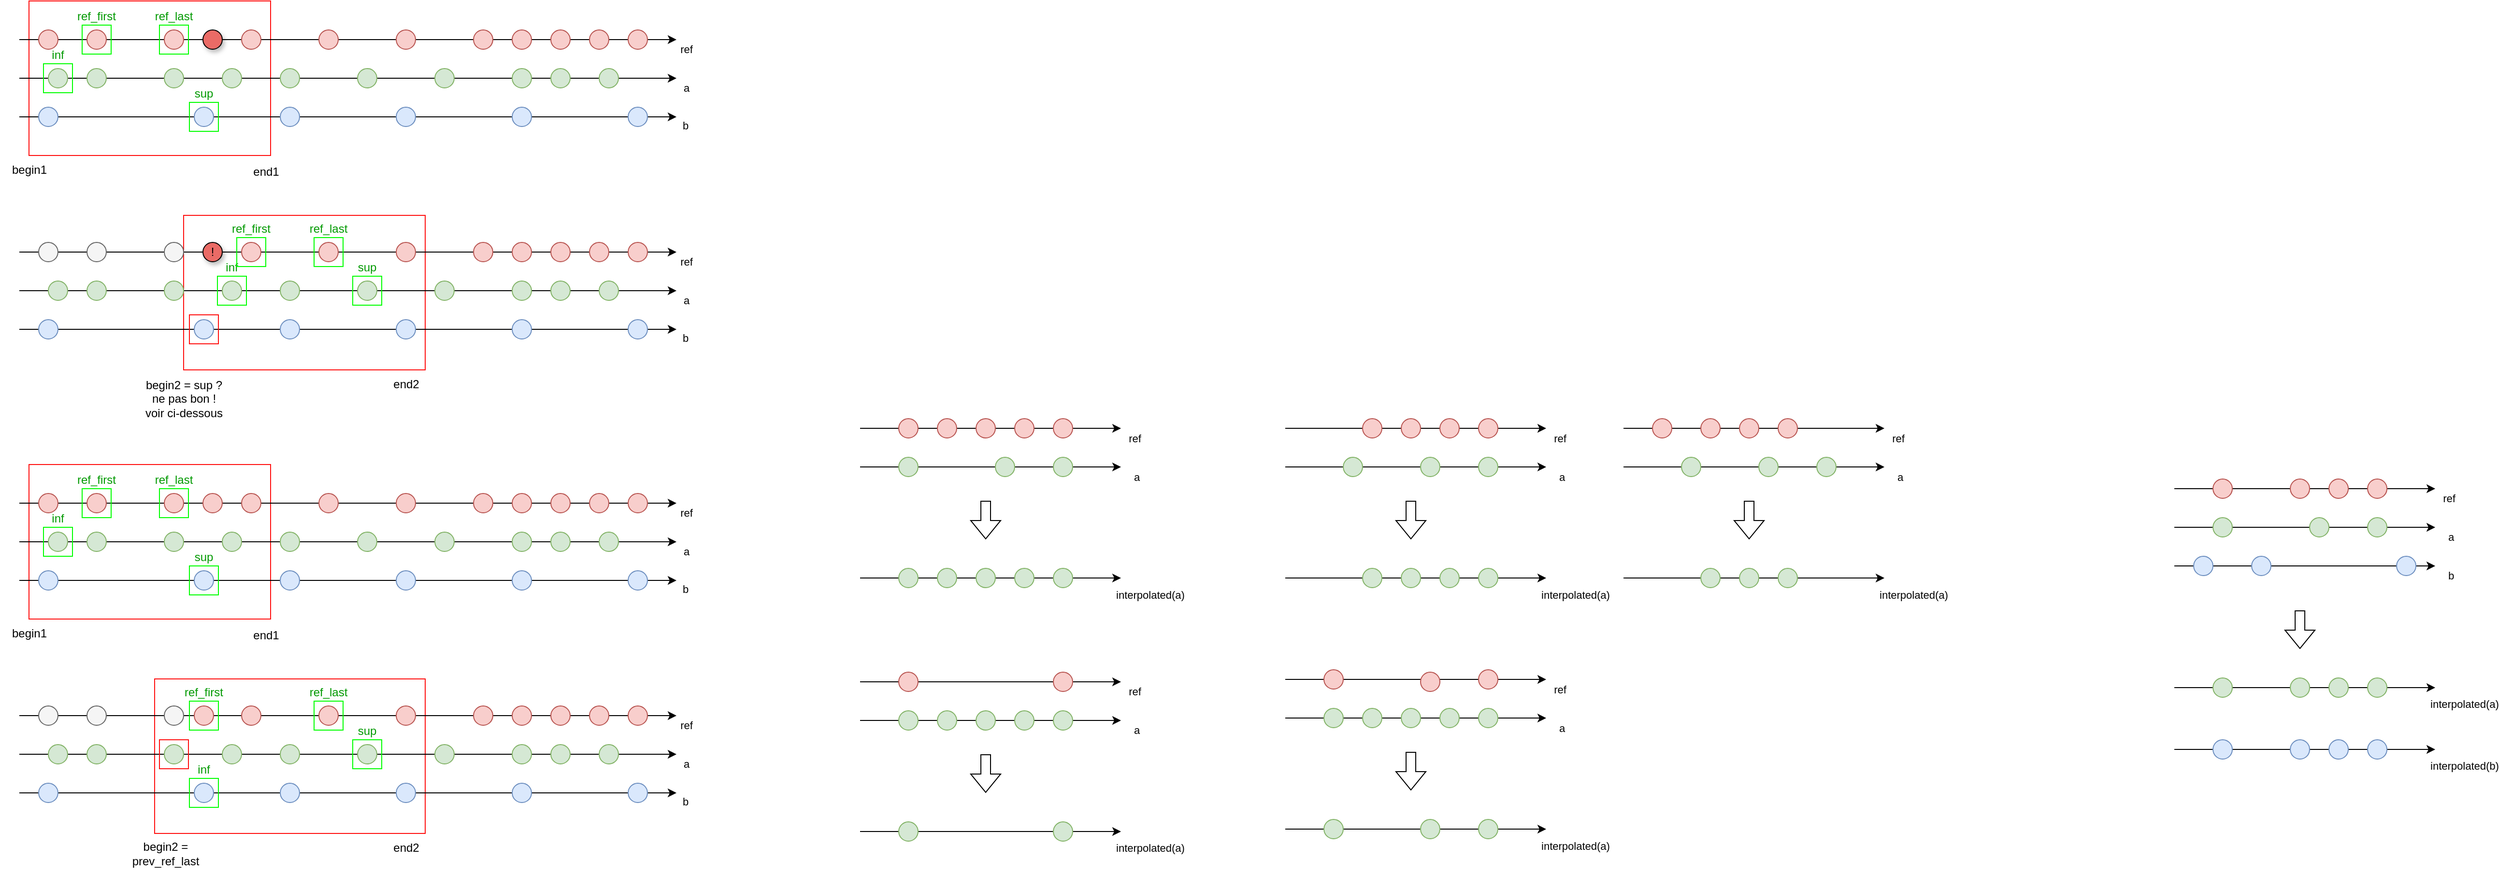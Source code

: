 <mxfile version="27.0.9">
  <diagram name="Page-1" id="EOANkZ3Bpo1E2wLRgknk">
    <mxGraphModel dx="1181" dy="687" grid="1" gridSize="10" guides="1" tooltips="1" connect="1" arrows="1" fold="1" page="1" pageScale="1" pageWidth="827" pageHeight="1169" math="0" shadow="0">
      <root>
        <mxCell id="0" />
        <mxCell id="1" parent="0" />
        <mxCell id="PWnDcDmy1SN2u1ibr4in-71" value="" style="rounded=0;whiteSpace=wrap;html=1;fillColor=none;strokeColor=#FF1010;" parent="1" vertex="1">
          <mxGeometry x="50" y="80" width="250" height="160" as="geometry" />
        </mxCell>
        <mxCell id="PWnDcDmy1SN2u1ibr4in-1" value="" style="endArrow=classic;html=1;rounded=0;endFill=1;" parent="1" edge="1">
          <mxGeometry width="50" height="50" relative="1" as="geometry">
            <mxPoint x="40" y="120" as="sourcePoint" />
            <mxPoint x="720" y="120" as="targetPoint" />
          </mxGeometry>
        </mxCell>
        <mxCell id="PWnDcDmy1SN2u1ibr4in-80" value="ref" style="edgeLabel;html=1;align=center;verticalAlign=middle;resizable=0;points=[];" parent="PWnDcDmy1SN2u1ibr4in-1" vertex="1" connectable="0">
          <mxGeometry x="0.983" y="-2" relative="1" as="geometry">
            <mxPoint x="16" y="8" as="offset" />
          </mxGeometry>
        </mxCell>
        <mxCell id="PWnDcDmy1SN2u1ibr4in-2" value="" style="endArrow=classic;html=1;rounded=0;endFill=1;" parent="1" edge="1">
          <mxGeometry width="50" height="50" relative="1" as="geometry">
            <mxPoint x="40" y="160" as="sourcePoint" />
            <mxPoint x="720" y="160" as="targetPoint" />
          </mxGeometry>
        </mxCell>
        <mxCell id="PWnDcDmy1SN2u1ibr4in-85" value="a" style="edgeLabel;html=1;align=center;verticalAlign=middle;resizable=0;points=[];" parent="PWnDcDmy1SN2u1ibr4in-2" vertex="1" connectable="0">
          <mxGeometry x="0.97" y="2" relative="1" as="geometry">
            <mxPoint x="20" y="12" as="offset" />
          </mxGeometry>
        </mxCell>
        <mxCell id="PWnDcDmy1SN2u1ibr4in-3" value="" style="endArrow=classic;html=1;rounded=0;endFill=1;" parent="1" edge="1">
          <mxGeometry width="50" height="50" relative="1" as="geometry">
            <mxPoint x="40" y="200" as="sourcePoint" />
            <mxPoint x="720" y="200" as="targetPoint" />
          </mxGeometry>
        </mxCell>
        <mxCell id="PWnDcDmy1SN2u1ibr4in-84" value="b" style="edgeLabel;html=1;align=center;verticalAlign=middle;resizable=0;points=[];" parent="PWnDcDmy1SN2u1ibr4in-3" vertex="1" connectable="0">
          <mxGeometry x="0.976" y="2" relative="1" as="geometry">
            <mxPoint x="17" y="11" as="offset" />
          </mxGeometry>
        </mxCell>
        <mxCell id="PWnDcDmy1SN2u1ibr4in-5" value="" style="ellipse;whiteSpace=wrap;html=1;aspect=fixed;fillColor=#dae8fc;strokeColor=#6c8ebf;" parent="1" vertex="1">
          <mxGeometry x="60" y="190" width="20" height="20" as="geometry" />
        </mxCell>
        <mxCell id="PWnDcDmy1SN2u1ibr4in-6" value="" style="ellipse;whiteSpace=wrap;html=1;aspect=fixed;fillColor=#dae8fc;strokeColor=#6c8ebf;" parent="1" vertex="1">
          <mxGeometry x="221" y="190" width="20" height="20" as="geometry" />
        </mxCell>
        <mxCell id="PWnDcDmy1SN2u1ibr4in-44" value="" style="ellipse;whiteSpace=wrap;html=1;aspect=fixed;fillColor=#dae8fc;strokeColor=#6c8ebf;" parent="1" vertex="1">
          <mxGeometry x="310" y="190" width="20" height="20" as="geometry" />
        </mxCell>
        <mxCell id="PWnDcDmy1SN2u1ibr4in-45" value="" style="ellipse;whiteSpace=wrap;html=1;aspect=fixed;fillColor=#dae8fc;strokeColor=#6c8ebf;" parent="1" vertex="1">
          <mxGeometry x="430" y="190" width="20" height="20" as="geometry" />
        </mxCell>
        <mxCell id="PWnDcDmy1SN2u1ibr4in-46" value="" style="ellipse;whiteSpace=wrap;html=1;aspect=fixed;fillColor=#dae8fc;strokeColor=#6c8ebf;" parent="1" vertex="1">
          <mxGeometry x="550" y="190" width="20" height="20" as="geometry" />
        </mxCell>
        <mxCell id="PWnDcDmy1SN2u1ibr4in-47" value="" style="ellipse;whiteSpace=wrap;html=1;aspect=fixed;fillColor=#dae8fc;strokeColor=#6c8ebf;" parent="1" vertex="1">
          <mxGeometry x="670" y="190" width="20" height="20" as="geometry" />
        </mxCell>
        <mxCell id="PWnDcDmy1SN2u1ibr4in-48" value="" style="ellipse;whiteSpace=wrap;html=1;aspect=fixed;fillColor=#d5e8d4;strokeColor=#82b366;" parent="1" vertex="1">
          <mxGeometry x="70" y="150" width="20" height="20" as="geometry" />
        </mxCell>
        <mxCell id="PWnDcDmy1SN2u1ibr4in-49" value="" style="ellipse;whiteSpace=wrap;html=1;aspect=fixed;fillColor=#d5e8d4;strokeColor=#82b366;" parent="1" vertex="1">
          <mxGeometry x="110" y="150" width="20" height="20" as="geometry" />
        </mxCell>
        <mxCell id="PWnDcDmy1SN2u1ibr4in-50" value="" style="ellipse;whiteSpace=wrap;html=1;aspect=fixed;fillColor=#d5e8d4;strokeColor=#82b366;" parent="1" vertex="1">
          <mxGeometry x="190" y="150" width="20" height="20" as="geometry" />
        </mxCell>
        <mxCell id="PWnDcDmy1SN2u1ibr4in-51" value="" style="ellipse;whiteSpace=wrap;html=1;aspect=fixed;fillColor=#d5e8d4;strokeColor=#82b366;" parent="1" vertex="1">
          <mxGeometry x="250" y="150" width="20" height="20" as="geometry" />
        </mxCell>
        <mxCell id="PWnDcDmy1SN2u1ibr4in-52" value="" style="ellipse;whiteSpace=wrap;html=1;aspect=fixed;fillColor=#d5e8d4;strokeColor=#82b366;" parent="1" vertex="1">
          <mxGeometry x="310" y="150" width="20" height="20" as="geometry" />
        </mxCell>
        <mxCell id="PWnDcDmy1SN2u1ibr4in-53" value="" style="ellipse;whiteSpace=wrap;html=1;aspect=fixed;fillColor=#d5e8d4;strokeColor=#82b366;" parent="1" vertex="1">
          <mxGeometry x="390" y="150" width="20" height="20" as="geometry" />
        </mxCell>
        <mxCell id="PWnDcDmy1SN2u1ibr4in-54" value="" style="ellipse;whiteSpace=wrap;html=1;aspect=fixed;fillColor=#d5e8d4;strokeColor=#82b366;" parent="1" vertex="1">
          <mxGeometry x="470" y="150" width="20" height="20" as="geometry" />
        </mxCell>
        <mxCell id="PWnDcDmy1SN2u1ibr4in-55" value="" style="ellipse;whiteSpace=wrap;html=1;aspect=fixed;fillColor=#d5e8d4;strokeColor=#82b366;" parent="1" vertex="1">
          <mxGeometry x="550" y="150" width="20" height="20" as="geometry" />
        </mxCell>
        <mxCell id="PWnDcDmy1SN2u1ibr4in-56" value="" style="ellipse;whiteSpace=wrap;html=1;aspect=fixed;fillColor=#d5e8d4;strokeColor=#82b366;" parent="1" vertex="1">
          <mxGeometry x="590" y="150" width="20" height="20" as="geometry" />
        </mxCell>
        <mxCell id="PWnDcDmy1SN2u1ibr4in-57" value="" style="ellipse;whiteSpace=wrap;html=1;aspect=fixed;fillColor=#d5e8d4;strokeColor=#82b366;" parent="1" vertex="1">
          <mxGeometry x="640" y="150" width="20" height="20" as="geometry" />
        </mxCell>
        <mxCell id="PWnDcDmy1SN2u1ibr4in-58" value="" style="ellipse;whiteSpace=wrap;html=1;aspect=fixed;fillColor=#f8cecc;strokeColor=#b85450;" parent="1" vertex="1">
          <mxGeometry x="60" y="110" width="20" height="20" as="geometry" />
        </mxCell>
        <mxCell id="PWnDcDmy1SN2u1ibr4in-59" value="" style="ellipse;whiteSpace=wrap;html=1;aspect=fixed;fillColor=#f8cecc;strokeColor=#b85450;" parent="1" vertex="1">
          <mxGeometry x="110" y="110" width="20" height="20" as="geometry" />
        </mxCell>
        <mxCell id="PWnDcDmy1SN2u1ibr4in-60" value="" style="ellipse;whiteSpace=wrap;html=1;aspect=fixed;fillColor=#f8cecc;strokeColor=#b85450;" parent="1" vertex="1">
          <mxGeometry x="190" y="110" width="20" height="20" as="geometry" />
        </mxCell>
        <mxCell id="PWnDcDmy1SN2u1ibr4in-61" value="" style="ellipse;whiteSpace=wrap;html=1;aspect=fixed;fillColor=#f8cecc;strokeColor=#b85450;" parent="1" vertex="1">
          <mxGeometry x="270" y="110" width="20" height="20" as="geometry" />
        </mxCell>
        <mxCell id="PWnDcDmy1SN2u1ibr4in-62" value="" style="ellipse;whiteSpace=wrap;html=1;aspect=fixed;fillColor=#f8cecc;strokeColor=#b85450;" parent="1" vertex="1">
          <mxGeometry x="350" y="110" width="20" height="20" as="geometry" />
        </mxCell>
        <mxCell id="PWnDcDmy1SN2u1ibr4in-63" value="" style="ellipse;whiteSpace=wrap;html=1;aspect=fixed;fillColor=#f8cecc;strokeColor=#b85450;" parent="1" vertex="1">
          <mxGeometry x="430" y="110" width="20" height="20" as="geometry" />
        </mxCell>
        <mxCell id="PWnDcDmy1SN2u1ibr4in-64" value="" style="ellipse;whiteSpace=wrap;html=1;aspect=fixed;fillColor=#f8cecc;strokeColor=#b85450;" parent="1" vertex="1">
          <mxGeometry x="510" y="110" width="20" height="20" as="geometry" />
        </mxCell>
        <mxCell id="PWnDcDmy1SN2u1ibr4in-65" value="" style="ellipse;whiteSpace=wrap;html=1;aspect=fixed;fillColor=#f8cecc;strokeColor=#b85450;" parent="1" vertex="1">
          <mxGeometry x="630" y="110" width="20" height="20" as="geometry" />
        </mxCell>
        <mxCell id="PWnDcDmy1SN2u1ibr4in-66" value="" style="ellipse;whiteSpace=wrap;html=1;aspect=fixed;fillColor=#f8cecc;strokeColor=#b85450;" parent="1" vertex="1">
          <mxGeometry x="670" y="110" width="20" height="20" as="geometry" />
        </mxCell>
        <mxCell id="PWnDcDmy1SN2u1ibr4in-68" value="" style="ellipse;whiteSpace=wrap;html=1;aspect=fixed;fillColor=#f8cecc;strokeColor=#b85450;" parent="1" vertex="1">
          <mxGeometry x="590" y="110" width="20" height="20" as="geometry" />
        </mxCell>
        <mxCell id="PWnDcDmy1SN2u1ibr4in-69" value="" style="ellipse;whiteSpace=wrap;html=1;aspect=fixed;fillColor=#f8cecc;strokeColor=#b85450;" parent="1" vertex="1">
          <mxGeometry x="550" y="110" width="20" height="20" as="geometry" />
        </mxCell>
        <mxCell id="PWnDcDmy1SN2u1ibr4in-72" value="begin1" style="text;html=1;align=center;verticalAlign=middle;resizable=0;points=[];autosize=1;strokeColor=none;fillColor=none;" parent="1" vertex="1">
          <mxGeometry x="20" y="240" width="60" height="30" as="geometry" />
        </mxCell>
        <mxCell id="PWnDcDmy1SN2u1ibr4in-73" value="end1" style="text;html=1;align=center;verticalAlign=middle;resizable=0;points=[];autosize=1;strokeColor=none;fillColor=none;" parent="1" vertex="1">
          <mxGeometry x="270" y="242" width="50" height="30" as="geometry" />
        </mxCell>
        <mxCell id="PWnDcDmy1SN2u1ibr4in-74" value="inf" style="rounded=0;whiteSpace=wrap;html=1;fillColor=none;strokeColor=#00FF00;verticalAlign=bottom;labelPosition=center;verticalLabelPosition=top;align=center;fontColor=#009900;" parent="1" vertex="1">
          <mxGeometry x="65" y="145" width="30" height="30" as="geometry" />
        </mxCell>
        <mxCell id="PWnDcDmy1SN2u1ibr4in-75" value="sup" style="rounded=0;whiteSpace=wrap;html=1;fillColor=none;strokeColor=#00FF00;verticalAlign=bottom;labelPosition=center;verticalLabelPosition=top;align=center;fontColor=#009900;" parent="1" vertex="1">
          <mxGeometry x="216" y="185" width="30" height="30" as="geometry" />
        </mxCell>
        <mxCell id="PWnDcDmy1SN2u1ibr4in-78" value="ref_first" style="rounded=0;whiteSpace=wrap;html=1;fillColor=none;strokeColor=#00FF00;verticalAlign=bottom;labelPosition=center;verticalLabelPosition=top;align=center;fontColor=#009900;" parent="1" vertex="1">
          <mxGeometry x="105" y="105" width="30" height="30" as="geometry" />
        </mxCell>
        <mxCell id="PWnDcDmy1SN2u1ibr4in-79" value="ref_last" style="rounded=0;whiteSpace=wrap;html=1;fillColor=none;strokeColor=#00FF00;verticalAlign=bottom;labelPosition=center;verticalLabelPosition=top;align=center;fontColor=#009900;" parent="1" vertex="1">
          <mxGeometry x="185" y="105" width="30" height="30" as="geometry" />
        </mxCell>
        <mxCell id="PWnDcDmy1SN2u1ibr4in-126" value="" style="rounded=0;whiteSpace=wrap;html=1;fillColor=none;strokeColor=#FF1010;" parent="1" vertex="1">
          <mxGeometry x="210" y="302" width="250" height="160" as="geometry" />
        </mxCell>
        <mxCell id="PWnDcDmy1SN2u1ibr4in-127" value="" style="endArrow=classic;html=1;rounded=0;endFill=1;" parent="1" edge="1">
          <mxGeometry width="50" height="50" relative="1" as="geometry">
            <mxPoint x="40" y="340" as="sourcePoint" />
            <mxPoint x="720" y="340" as="targetPoint" />
          </mxGeometry>
        </mxCell>
        <mxCell id="PWnDcDmy1SN2u1ibr4in-128" value="ref" style="edgeLabel;html=1;align=center;verticalAlign=middle;resizable=0;points=[];" parent="PWnDcDmy1SN2u1ibr4in-127" vertex="1" connectable="0">
          <mxGeometry x="0.983" y="-2" relative="1" as="geometry">
            <mxPoint x="16" y="8" as="offset" />
          </mxGeometry>
        </mxCell>
        <mxCell id="PWnDcDmy1SN2u1ibr4in-129" value="" style="endArrow=classic;html=1;rounded=0;endFill=1;" parent="1" edge="1">
          <mxGeometry width="50" height="50" relative="1" as="geometry">
            <mxPoint x="40" y="380" as="sourcePoint" />
            <mxPoint x="720" y="380" as="targetPoint" />
          </mxGeometry>
        </mxCell>
        <mxCell id="PWnDcDmy1SN2u1ibr4in-130" value="a" style="edgeLabel;html=1;align=center;verticalAlign=middle;resizable=0;points=[];" parent="PWnDcDmy1SN2u1ibr4in-129" vertex="1" connectable="0">
          <mxGeometry x="0.97" y="2" relative="1" as="geometry">
            <mxPoint x="20" y="12" as="offset" />
          </mxGeometry>
        </mxCell>
        <mxCell id="PWnDcDmy1SN2u1ibr4in-131" value="" style="endArrow=classic;html=1;rounded=0;endFill=1;" parent="1" edge="1">
          <mxGeometry width="50" height="50" relative="1" as="geometry">
            <mxPoint x="40" y="420" as="sourcePoint" />
            <mxPoint x="720" y="420" as="targetPoint" />
          </mxGeometry>
        </mxCell>
        <mxCell id="PWnDcDmy1SN2u1ibr4in-132" value="b" style="edgeLabel;html=1;align=center;verticalAlign=middle;resizable=0;points=[];" parent="PWnDcDmy1SN2u1ibr4in-131" vertex="1" connectable="0">
          <mxGeometry x="0.976" y="2" relative="1" as="geometry">
            <mxPoint x="17" y="11" as="offset" />
          </mxGeometry>
        </mxCell>
        <mxCell id="PWnDcDmy1SN2u1ibr4in-133" value="" style="ellipse;whiteSpace=wrap;html=1;aspect=fixed;fillColor=#dae8fc;strokeColor=#6c8ebf;" parent="1" vertex="1">
          <mxGeometry x="60" y="410" width="20" height="20" as="geometry" />
        </mxCell>
        <mxCell id="PWnDcDmy1SN2u1ibr4in-134" value="" style="ellipse;whiteSpace=wrap;html=1;aspect=fixed;fillColor=#dae8fc;strokeColor=#6c8ebf;" parent="1" vertex="1">
          <mxGeometry x="221" y="410" width="20" height="20" as="geometry" />
        </mxCell>
        <mxCell id="PWnDcDmy1SN2u1ibr4in-135" value="" style="ellipse;whiteSpace=wrap;html=1;aspect=fixed;fillColor=#dae8fc;strokeColor=#6c8ebf;" parent="1" vertex="1">
          <mxGeometry x="310" y="410" width="20" height="20" as="geometry" />
        </mxCell>
        <mxCell id="PWnDcDmy1SN2u1ibr4in-136" value="" style="ellipse;whiteSpace=wrap;html=1;aspect=fixed;fillColor=#dae8fc;strokeColor=#6c8ebf;" parent="1" vertex="1">
          <mxGeometry x="430" y="410" width="20" height="20" as="geometry" />
        </mxCell>
        <mxCell id="PWnDcDmy1SN2u1ibr4in-137" value="" style="ellipse;whiteSpace=wrap;html=1;aspect=fixed;fillColor=#dae8fc;strokeColor=#6c8ebf;" parent="1" vertex="1">
          <mxGeometry x="550" y="410" width="20" height="20" as="geometry" />
        </mxCell>
        <mxCell id="PWnDcDmy1SN2u1ibr4in-138" value="" style="ellipse;whiteSpace=wrap;html=1;aspect=fixed;fillColor=#dae8fc;strokeColor=#6c8ebf;" parent="1" vertex="1">
          <mxGeometry x="670" y="410" width="20" height="20" as="geometry" />
        </mxCell>
        <mxCell id="PWnDcDmy1SN2u1ibr4in-139" value="" style="ellipse;whiteSpace=wrap;html=1;aspect=fixed;fillColor=#d5e8d4;strokeColor=#82b366;" parent="1" vertex="1">
          <mxGeometry x="70" y="370" width="20" height="20" as="geometry" />
        </mxCell>
        <mxCell id="PWnDcDmy1SN2u1ibr4in-140" value="" style="ellipse;whiteSpace=wrap;html=1;aspect=fixed;fillColor=#d5e8d4;strokeColor=#82b366;" parent="1" vertex="1">
          <mxGeometry x="110" y="370" width="20" height="20" as="geometry" />
        </mxCell>
        <mxCell id="PWnDcDmy1SN2u1ibr4in-141" value="" style="ellipse;whiteSpace=wrap;html=1;aspect=fixed;fillColor=#d5e8d4;strokeColor=#82b366;" parent="1" vertex="1">
          <mxGeometry x="190" y="370" width="20" height="20" as="geometry" />
        </mxCell>
        <mxCell id="PWnDcDmy1SN2u1ibr4in-142" value="" style="ellipse;whiteSpace=wrap;html=1;aspect=fixed;fillColor=#d5e8d4;strokeColor=#82b366;" parent="1" vertex="1">
          <mxGeometry x="250" y="370" width="20" height="20" as="geometry" />
        </mxCell>
        <mxCell id="PWnDcDmy1SN2u1ibr4in-143" value="" style="ellipse;whiteSpace=wrap;html=1;aspect=fixed;fillColor=#d5e8d4;strokeColor=#82b366;" parent="1" vertex="1">
          <mxGeometry x="310" y="370" width="20" height="20" as="geometry" />
        </mxCell>
        <mxCell id="PWnDcDmy1SN2u1ibr4in-144" value="" style="ellipse;whiteSpace=wrap;html=1;aspect=fixed;fillColor=#d5e8d4;strokeColor=#82b366;" parent="1" vertex="1">
          <mxGeometry x="390" y="370" width="20" height="20" as="geometry" />
        </mxCell>
        <mxCell id="PWnDcDmy1SN2u1ibr4in-145" value="" style="ellipse;whiteSpace=wrap;html=1;aspect=fixed;fillColor=#d5e8d4;strokeColor=#82b366;" parent="1" vertex="1">
          <mxGeometry x="470" y="370" width="20" height="20" as="geometry" />
        </mxCell>
        <mxCell id="PWnDcDmy1SN2u1ibr4in-146" value="" style="ellipse;whiteSpace=wrap;html=1;aspect=fixed;fillColor=#d5e8d4;strokeColor=#82b366;" parent="1" vertex="1">
          <mxGeometry x="550" y="370" width="20" height="20" as="geometry" />
        </mxCell>
        <mxCell id="PWnDcDmy1SN2u1ibr4in-147" value="" style="ellipse;whiteSpace=wrap;html=1;aspect=fixed;fillColor=#d5e8d4;strokeColor=#82b366;" parent="1" vertex="1">
          <mxGeometry x="590" y="370" width="20" height="20" as="geometry" />
        </mxCell>
        <mxCell id="PWnDcDmy1SN2u1ibr4in-148" value="" style="ellipse;whiteSpace=wrap;html=1;aspect=fixed;fillColor=#d5e8d4;strokeColor=#82b366;" parent="1" vertex="1">
          <mxGeometry x="640" y="370" width="20" height="20" as="geometry" />
        </mxCell>
        <mxCell id="PWnDcDmy1SN2u1ibr4in-149" value="" style="ellipse;whiteSpace=wrap;html=1;aspect=fixed;fillColor=#f5f5f5;strokeColor=#666666;fontColor=#333333;" parent="1" vertex="1">
          <mxGeometry x="60" y="330" width="20" height="20" as="geometry" />
        </mxCell>
        <mxCell id="PWnDcDmy1SN2u1ibr4in-150" value="" style="ellipse;whiteSpace=wrap;html=1;aspect=fixed;fillColor=#f5f5f5;strokeColor=#666666;fontColor=#333333;" parent="1" vertex="1">
          <mxGeometry x="110" y="330" width="20" height="20" as="geometry" />
        </mxCell>
        <mxCell id="PWnDcDmy1SN2u1ibr4in-151" value="" style="ellipse;whiteSpace=wrap;html=1;aspect=fixed;fillColor=#f5f5f5;strokeColor=#666666;fontColor=#333333;" parent="1" vertex="1">
          <mxGeometry x="190" y="330" width="20" height="20" as="geometry" />
        </mxCell>
        <mxCell id="PWnDcDmy1SN2u1ibr4in-152" value="" style="ellipse;whiteSpace=wrap;html=1;aspect=fixed;fillColor=#f8cecc;strokeColor=#b85450;" parent="1" vertex="1">
          <mxGeometry x="270" y="330" width="20" height="20" as="geometry" />
        </mxCell>
        <mxCell id="PWnDcDmy1SN2u1ibr4in-153" value="" style="ellipse;whiteSpace=wrap;html=1;aspect=fixed;fillColor=#f8cecc;strokeColor=#b85450;" parent="1" vertex="1">
          <mxGeometry x="350" y="330" width="20" height="20" as="geometry" />
        </mxCell>
        <mxCell id="PWnDcDmy1SN2u1ibr4in-154" value="" style="ellipse;whiteSpace=wrap;html=1;aspect=fixed;fillColor=#f8cecc;strokeColor=#b85450;" parent="1" vertex="1">
          <mxGeometry x="430" y="330" width="20" height="20" as="geometry" />
        </mxCell>
        <mxCell id="PWnDcDmy1SN2u1ibr4in-155" value="" style="ellipse;whiteSpace=wrap;html=1;aspect=fixed;fillColor=#f8cecc;strokeColor=#b85450;" parent="1" vertex="1">
          <mxGeometry x="510" y="330" width="20" height="20" as="geometry" />
        </mxCell>
        <mxCell id="PWnDcDmy1SN2u1ibr4in-156" value="" style="ellipse;whiteSpace=wrap;html=1;aspect=fixed;fillColor=#f8cecc;strokeColor=#b85450;" parent="1" vertex="1">
          <mxGeometry x="630" y="330" width="20" height="20" as="geometry" />
        </mxCell>
        <mxCell id="PWnDcDmy1SN2u1ibr4in-157" value="" style="ellipse;whiteSpace=wrap;html=1;aspect=fixed;fillColor=#f8cecc;strokeColor=#b85450;" parent="1" vertex="1">
          <mxGeometry x="670" y="330" width="20" height="20" as="geometry" />
        </mxCell>
        <mxCell id="PWnDcDmy1SN2u1ibr4in-158" value="" style="ellipse;whiteSpace=wrap;html=1;aspect=fixed;fillColor=#f8cecc;strokeColor=#b85450;" parent="1" vertex="1">
          <mxGeometry x="590" y="330" width="20" height="20" as="geometry" />
        </mxCell>
        <mxCell id="PWnDcDmy1SN2u1ibr4in-159" value="" style="ellipse;whiteSpace=wrap;html=1;aspect=fixed;fillColor=#f8cecc;strokeColor=#b85450;" parent="1" vertex="1">
          <mxGeometry x="550" y="330" width="20" height="20" as="geometry" />
        </mxCell>
        <mxCell id="PWnDcDmy1SN2u1ibr4in-160" value="begin2 = sup ?&lt;br&gt;ne pas bon !&lt;div&gt;voir ci-dessous&lt;/div&gt;" style="text;html=1;align=center;verticalAlign=middle;resizable=0;points=[];autosize=1;strokeColor=none;fillColor=none;" parent="1" vertex="1">
          <mxGeometry x="160" y="462" width="100" height="60" as="geometry" />
        </mxCell>
        <mxCell id="PWnDcDmy1SN2u1ibr4in-161" value="end2" style="text;html=1;align=center;verticalAlign=middle;resizable=0;points=[];autosize=1;strokeColor=none;fillColor=none;" parent="1" vertex="1">
          <mxGeometry x="415" y="462" width="50" height="30" as="geometry" />
        </mxCell>
        <mxCell id="PWnDcDmy1SN2u1ibr4in-170" value="" style="rounded=0;whiteSpace=wrap;html=1;fillColor=none;strokeColor=#FF1010;verticalAlign=top;labelPosition=center;verticalLabelPosition=bottom;align=center;fontColor=#009900;" parent="1" vertex="1">
          <mxGeometry x="216" y="405" width="30" height="30" as="geometry" />
        </mxCell>
        <mxCell id="PWnDcDmy1SN2u1ibr4in-172" value="inf" style="rounded=0;whiteSpace=wrap;html=1;fillColor=none;strokeColor=#00FF00;verticalAlign=bottom;labelPosition=center;verticalLabelPosition=top;align=center;fontColor=#009900;" parent="1" vertex="1">
          <mxGeometry x="245" y="365" width="30" height="30" as="geometry" />
        </mxCell>
        <mxCell id="PWnDcDmy1SN2u1ibr4in-173" value="sup" style="rounded=0;whiteSpace=wrap;html=1;fillColor=none;strokeColor=#00FF00;verticalAlign=bottom;labelPosition=center;verticalLabelPosition=top;align=center;fontColor=#009900;" parent="1" vertex="1">
          <mxGeometry x="385" y="365" width="30" height="30" as="geometry" />
        </mxCell>
        <mxCell id="PWnDcDmy1SN2u1ibr4in-174" value="ref_first" style="rounded=0;whiteSpace=wrap;html=1;fillColor=none;strokeColor=#00FF00;verticalAlign=bottom;labelPosition=center;verticalLabelPosition=top;align=center;fontColor=#009900;" parent="1" vertex="1">
          <mxGeometry x="265" y="325" width="30" height="30" as="geometry" />
        </mxCell>
        <mxCell id="PWnDcDmy1SN2u1ibr4in-175" value="ref_last" style="rounded=0;whiteSpace=wrap;html=1;fillColor=none;strokeColor=#00FF00;verticalAlign=bottom;labelPosition=center;verticalLabelPosition=top;align=center;fontColor=#009900;" parent="1" vertex="1">
          <mxGeometry x="345" y="325" width="30" height="30" as="geometry" />
        </mxCell>
        <mxCell id="PWnDcDmy1SN2u1ibr4in-178" value="" style="rounded=0;whiteSpace=wrap;html=1;fillColor=none;strokeColor=#FF1010;" parent="1" vertex="1">
          <mxGeometry x="50" y="560" width="250" height="160" as="geometry" />
        </mxCell>
        <mxCell id="PWnDcDmy1SN2u1ibr4in-179" value="" style="endArrow=classic;html=1;rounded=0;endFill=1;" parent="1" edge="1">
          <mxGeometry width="50" height="50" relative="1" as="geometry">
            <mxPoint x="40" y="600" as="sourcePoint" />
            <mxPoint x="720" y="600" as="targetPoint" />
          </mxGeometry>
        </mxCell>
        <mxCell id="PWnDcDmy1SN2u1ibr4in-180" value="ref" style="edgeLabel;html=1;align=center;verticalAlign=middle;resizable=0;points=[];" parent="PWnDcDmy1SN2u1ibr4in-179" vertex="1" connectable="0">
          <mxGeometry x="0.983" y="-2" relative="1" as="geometry">
            <mxPoint x="16" y="8" as="offset" />
          </mxGeometry>
        </mxCell>
        <mxCell id="PWnDcDmy1SN2u1ibr4in-181" value="" style="endArrow=classic;html=1;rounded=0;endFill=1;" parent="1" edge="1">
          <mxGeometry width="50" height="50" relative="1" as="geometry">
            <mxPoint x="40" y="640" as="sourcePoint" />
            <mxPoint x="720" y="640" as="targetPoint" />
          </mxGeometry>
        </mxCell>
        <mxCell id="PWnDcDmy1SN2u1ibr4in-182" value="a" style="edgeLabel;html=1;align=center;verticalAlign=middle;resizable=0;points=[];" parent="PWnDcDmy1SN2u1ibr4in-181" vertex="1" connectable="0">
          <mxGeometry x="0.97" y="2" relative="1" as="geometry">
            <mxPoint x="20" y="12" as="offset" />
          </mxGeometry>
        </mxCell>
        <mxCell id="PWnDcDmy1SN2u1ibr4in-183" value="" style="endArrow=classic;html=1;rounded=0;endFill=1;" parent="1" edge="1">
          <mxGeometry width="50" height="50" relative="1" as="geometry">
            <mxPoint x="40" y="680" as="sourcePoint" />
            <mxPoint x="720" y="680" as="targetPoint" />
          </mxGeometry>
        </mxCell>
        <mxCell id="PWnDcDmy1SN2u1ibr4in-184" value="b" style="edgeLabel;html=1;align=center;verticalAlign=middle;resizable=0;points=[];" parent="PWnDcDmy1SN2u1ibr4in-183" vertex="1" connectable="0">
          <mxGeometry x="0.976" y="2" relative="1" as="geometry">
            <mxPoint x="17" y="11" as="offset" />
          </mxGeometry>
        </mxCell>
        <mxCell id="PWnDcDmy1SN2u1ibr4in-185" value="" style="ellipse;whiteSpace=wrap;html=1;aspect=fixed;fillColor=#dae8fc;strokeColor=#6c8ebf;" parent="1" vertex="1">
          <mxGeometry x="60" y="670" width="20" height="20" as="geometry" />
        </mxCell>
        <mxCell id="PWnDcDmy1SN2u1ibr4in-186" value="" style="ellipse;whiteSpace=wrap;html=1;aspect=fixed;fillColor=#dae8fc;strokeColor=#6c8ebf;" parent="1" vertex="1">
          <mxGeometry x="221" y="670" width="20" height="20" as="geometry" />
        </mxCell>
        <mxCell id="PWnDcDmy1SN2u1ibr4in-187" value="" style="ellipse;whiteSpace=wrap;html=1;aspect=fixed;fillColor=#dae8fc;strokeColor=#6c8ebf;" parent="1" vertex="1">
          <mxGeometry x="310" y="670" width="20" height="20" as="geometry" />
        </mxCell>
        <mxCell id="PWnDcDmy1SN2u1ibr4in-188" value="" style="ellipse;whiteSpace=wrap;html=1;aspect=fixed;fillColor=#dae8fc;strokeColor=#6c8ebf;" parent="1" vertex="1">
          <mxGeometry x="430" y="670" width="20" height="20" as="geometry" />
        </mxCell>
        <mxCell id="PWnDcDmy1SN2u1ibr4in-189" value="" style="ellipse;whiteSpace=wrap;html=1;aspect=fixed;fillColor=#dae8fc;strokeColor=#6c8ebf;" parent="1" vertex="1">
          <mxGeometry x="550" y="670" width="20" height="20" as="geometry" />
        </mxCell>
        <mxCell id="PWnDcDmy1SN2u1ibr4in-190" value="" style="ellipse;whiteSpace=wrap;html=1;aspect=fixed;fillColor=#dae8fc;strokeColor=#6c8ebf;" parent="1" vertex="1">
          <mxGeometry x="670" y="670" width="20" height="20" as="geometry" />
        </mxCell>
        <mxCell id="PWnDcDmy1SN2u1ibr4in-191" value="" style="ellipse;whiteSpace=wrap;html=1;aspect=fixed;fillColor=#d5e8d4;strokeColor=#82b366;" parent="1" vertex="1">
          <mxGeometry x="70" y="630" width="20" height="20" as="geometry" />
        </mxCell>
        <mxCell id="PWnDcDmy1SN2u1ibr4in-192" value="" style="ellipse;whiteSpace=wrap;html=1;aspect=fixed;fillColor=#d5e8d4;strokeColor=#82b366;" parent="1" vertex="1">
          <mxGeometry x="110" y="630" width="20" height="20" as="geometry" />
        </mxCell>
        <mxCell id="PWnDcDmy1SN2u1ibr4in-193" value="" style="ellipse;whiteSpace=wrap;html=1;aspect=fixed;fillColor=#d5e8d4;strokeColor=#82b366;" parent="1" vertex="1">
          <mxGeometry x="190" y="630" width="20" height="20" as="geometry" />
        </mxCell>
        <mxCell id="PWnDcDmy1SN2u1ibr4in-194" value="" style="ellipse;whiteSpace=wrap;html=1;aspect=fixed;fillColor=#d5e8d4;strokeColor=#82b366;" parent="1" vertex="1">
          <mxGeometry x="250" y="630" width="20" height="20" as="geometry" />
        </mxCell>
        <mxCell id="PWnDcDmy1SN2u1ibr4in-195" value="" style="ellipse;whiteSpace=wrap;html=1;aspect=fixed;fillColor=#d5e8d4;strokeColor=#82b366;" parent="1" vertex="1">
          <mxGeometry x="310" y="630" width="20" height="20" as="geometry" />
        </mxCell>
        <mxCell id="PWnDcDmy1SN2u1ibr4in-196" value="" style="ellipse;whiteSpace=wrap;html=1;aspect=fixed;fillColor=#d5e8d4;strokeColor=#82b366;" parent="1" vertex="1">
          <mxGeometry x="390" y="630" width="20" height="20" as="geometry" />
        </mxCell>
        <mxCell id="PWnDcDmy1SN2u1ibr4in-197" value="" style="ellipse;whiteSpace=wrap;html=1;aspect=fixed;fillColor=#d5e8d4;strokeColor=#82b366;" parent="1" vertex="1">
          <mxGeometry x="470" y="630" width="20" height="20" as="geometry" />
        </mxCell>
        <mxCell id="PWnDcDmy1SN2u1ibr4in-198" value="" style="ellipse;whiteSpace=wrap;html=1;aspect=fixed;fillColor=#d5e8d4;strokeColor=#82b366;" parent="1" vertex="1">
          <mxGeometry x="550" y="630" width="20" height="20" as="geometry" />
        </mxCell>
        <mxCell id="PWnDcDmy1SN2u1ibr4in-199" value="" style="ellipse;whiteSpace=wrap;html=1;aspect=fixed;fillColor=#d5e8d4;strokeColor=#82b366;" parent="1" vertex="1">
          <mxGeometry x="590" y="630" width="20" height="20" as="geometry" />
        </mxCell>
        <mxCell id="PWnDcDmy1SN2u1ibr4in-200" value="" style="ellipse;whiteSpace=wrap;html=1;aspect=fixed;fillColor=#d5e8d4;strokeColor=#82b366;" parent="1" vertex="1">
          <mxGeometry x="640" y="630" width="20" height="20" as="geometry" />
        </mxCell>
        <mxCell id="PWnDcDmy1SN2u1ibr4in-201" value="" style="ellipse;whiteSpace=wrap;html=1;aspect=fixed;fillColor=#f8cecc;strokeColor=#b85450;" parent="1" vertex="1">
          <mxGeometry x="60" y="590" width="20" height="20" as="geometry" />
        </mxCell>
        <mxCell id="PWnDcDmy1SN2u1ibr4in-202" value="" style="ellipse;whiteSpace=wrap;html=1;aspect=fixed;fillColor=#f8cecc;strokeColor=#b85450;" parent="1" vertex="1">
          <mxGeometry x="110" y="590" width="20" height="20" as="geometry" />
        </mxCell>
        <mxCell id="PWnDcDmy1SN2u1ibr4in-203" value="" style="ellipse;whiteSpace=wrap;html=1;aspect=fixed;fillColor=#f8cecc;strokeColor=#b85450;" parent="1" vertex="1">
          <mxGeometry x="190" y="590" width="20" height="20" as="geometry" />
        </mxCell>
        <mxCell id="PWnDcDmy1SN2u1ibr4in-204" value="" style="ellipse;whiteSpace=wrap;html=1;aspect=fixed;fillColor=#f8cecc;strokeColor=#b85450;" parent="1" vertex="1">
          <mxGeometry x="270" y="590" width="20" height="20" as="geometry" />
        </mxCell>
        <mxCell id="PWnDcDmy1SN2u1ibr4in-205" value="" style="ellipse;whiteSpace=wrap;html=1;aspect=fixed;fillColor=#f8cecc;strokeColor=#b85450;" parent="1" vertex="1">
          <mxGeometry x="350" y="590" width="20" height="20" as="geometry" />
        </mxCell>
        <mxCell id="PWnDcDmy1SN2u1ibr4in-206" value="" style="ellipse;whiteSpace=wrap;html=1;aspect=fixed;fillColor=#f8cecc;strokeColor=#b85450;" parent="1" vertex="1">
          <mxGeometry x="430" y="590" width="20" height="20" as="geometry" />
        </mxCell>
        <mxCell id="PWnDcDmy1SN2u1ibr4in-207" value="" style="ellipse;whiteSpace=wrap;html=1;aspect=fixed;fillColor=#f8cecc;strokeColor=#b85450;" parent="1" vertex="1">
          <mxGeometry x="510" y="590" width="20" height="20" as="geometry" />
        </mxCell>
        <mxCell id="PWnDcDmy1SN2u1ibr4in-208" value="" style="ellipse;whiteSpace=wrap;html=1;aspect=fixed;fillColor=#f8cecc;strokeColor=#b85450;" parent="1" vertex="1">
          <mxGeometry x="630" y="590" width="20" height="20" as="geometry" />
        </mxCell>
        <mxCell id="PWnDcDmy1SN2u1ibr4in-209" value="" style="ellipse;whiteSpace=wrap;html=1;aspect=fixed;fillColor=#f8cecc;strokeColor=#b85450;" parent="1" vertex="1">
          <mxGeometry x="670" y="590" width="20" height="20" as="geometry" />
        </mxCell>
        <mxCell id="PWnDcDmy1SN2u1ibr4in-210" value="" style="ellipse;whiteSpace=wrap;html=1;aspect=fixed;fillColor=#f8cecc;strokeColor=#b85450;" parent="1" vertex="1">
          <mxGeometry x="590" y="590" width="20" height="20" as="geometry" />
        </mxCell>
        <mxCell id="PWnDcDmy1SN2u1ibr4in-211" value="" style="ellipse;whiteSpace=wrap;html=1;aspect=fixed;fillColor=#f8cecc;strokeColor=#b85450;" parent="1" vertex="1">
          <mxGeometry x="550" y="590" width="20" height="20" as="geometry" />
        </mxCell>
        <mxCell id="PWnDcDmy1SN2u1ibr4in-212" value="begin1" style="text;html=1;align=center;verticalAlign=middle;resizable=0;points=[];autosize=1;strokeColor=none;fillColor=none;" parent="1" vertex="1">
          <mxGeometry x="20" y="720" width="60" height="30" as="geometry" />
        </mxCell>
        <mxCell id="PWnDcDmy1SN2u1ibr4in-213" value="end1" style="text;html=1;align=center;verticalAlign=middle;resizable=0;points=[];autosize=1;strokeColor=none;fillColor=none;" parent="1" vertex="1">
          <mxGeometry x="270" y="722" width="50" height="30" as="geometry" />
        </mxCell>
        <mxCell id="PWnDcDmy1SN2u1ibr4in-214" value="inf" style="rounded=0;whiteSpace=wrap;html=1;fillColor=none;strokeColor=#00FF00;verticalAlign=bottom;labelPosition=center;verticalLabelPosition=top;align=center;fontColor=#009900;" parent="1" vertex="1">
          <mxGeometry x="65" y="625" width="30" height="30" as="geometry" />
        </mxCell>
        <mxCell id="PWnDcDmy1SN2u1ibr4in-215" value="sup" style="rounded=0;whiteSpace=wrap;html=1;fillColor=none;strokeColor=#00FF00;verticalAlign=bottom;labelPosition=center;verticalLabelPosition=top;align=center;fontColor=#009900;" parent="1" vertex="1">
          <mxGeometry x="216" y="665" width="30" height="30" as="geometry" />
        </mxCell>
        <mxCell id="PWnDcDmy1SN2u1ibr4in-216" value="ref_first" style="rounded=0;whiteSpace=wrap;html=1;fillColor=none;strokeColor=#00FF00;verticalAlign=bottom;labelPosition=center;verticalLabelPosition=top;align=center;fontColor=#009900;" parent="1" vertex="1">
          <mxGeometry x="105" y="585" width="30" height="30" as="geometry" />
        </mxCell>
        <mxCell id="PWnDcDmy1SN2u1ibr4in-217" value="ref_last" style="rounded=0;whiteSpace=wrap;html=1;fillColor=none;strokeColor=#00FF00;verticalAlign=bottom;labelPosition=center;verticalLabelPosition=top;align=center;fontColor=#009900;" parent="1" vertex="1">
          <mxGeometry x="185" y="585" width="30" height="30" as="geometry" />
        </mxCell>
        <mxCell id="PWnDcDmy1SN2u1ibr4in-218" value="" style="rounded=0;whiteSpace=wrap;html=1;fillColor=none;strokeColor=#FF1010;" parent="1" vertex="1">
          <mxGeometry x="180" y="782" width="280" height="160" as="geometry" />
        </mxCell>
        <mxCell id="PWnDcDmy1SN2u1ibr4in-219" value="" style="endArrow=classic;html=1;rounded=0;endFill=1;" parent="1" edge="1">
          <mxGeometry width="50" height="50" relative="1" as="geometry">
            <mxPoint x="40" y="820" as="sourcePoint" />
            <mxPoint x="720" y="820" as="targetPoint" />
          </mxGeometry>
        </mxCell>
        <mxCell id="PWnDcDmy1SN2u1ibr4in-220" value="ref" style="edgeLabel;html=1;align=center;verticalAlign=middle;resizable=0;points=[];" parent="PWnDcDmy1SN2u1ibr4in-219" vertex="1" connectable="0">
          <mxGeometry x="0.983" y="-2" relative="1" as="geometry">
            <mxPoint x="16" y="8" as="offset" />
          </mxGeometry>
        </mxCell>
        <mxCell id="PWnDcDmy1SN2u1ibr4in-221" value="" style="endArrow=classic;html=1;rounded=0;endFill=1;" parent="1" edge="1">
          <mxGeometry width="50" height="50" relative="1" as="geometry">
            <mxPoint x="40" y="860" as="sourcePoint" />
            <mxPoint x="720" y="860" as="targetPoint" />
          </mxGeometry>
        </mxCell>
        <mxCell id="PWnDcDmy1SN2u1ibr4in-222" value="a" style="edgeLabel;html=1;align=center;verticalAlign=middle;resizable=0;points=[];" parent="PWnDcDmy1SN2u1ibr4in-221" vertex="1" connectable="0">
          <mxGeometry x="0.97" y="2" relative="1" as="geometry">
            <mxPoint x="20" y="12" as="offset" />
          </mxGeometry>
        </mxCell>
        <mxCell id="PWnDcDmy1SN2u1ibr4in-223" value="" style="endArrow=classic;html=1;rounded=0;endFill=1;" parent="1" edge="1">
          <mxGeometry width="50" height="50" relative="1" as="geometry">
            <mxPoint x="40" y="900" as="sourcePoint" />
            <mxPoint x="720" y="900" as="targetPoint" />
          </mxGeometry>
        </mxCell>
        <mxCell id="PWnDcDmy1SN2u1ibr4in-224" value="b" style="edgeLabel;html=1;align=center;verticalAlign=middle;resizable=0;points=[];" parent="PWnDcDmy1SN2u1ibr4in-223" vertex="1" connectable="0">
          <mxGeometry x="0.976" y="2" relative="1" as="geometry">
            <mxPoint x="17" y="11" as="offset" />
          </mxGeometry>
        </mxCell>
        <mxCell id="PWnDcDmy1SN2u1ibr4in-225" value="" style="ellipse;whiteSpace=wrap;html=1;aspect=fixed;fillColor=#dae8fc;strokeColor=#6c8ebf;" parent="1" vertex="1">
          <mxGeometry x="60" y="890" width="20" height="20" as="geometry" />
        </mxCell>
        <mxCell id="PWnDcDmy1SN2u1ibr4in-226" value="" style="ellipse;whiteSpace=wrap;html=1;aspect=fixed;fillColor=#dae8fc;strokeColor=#6c8ebf;" parent="1" vertex="1">
          <mxGeometry x="221" y="890" width="20" height="20" as="geometry" />
        </mxCell>
        <mxCell id="PWnDcDmy1SN2u1ibr4in-227" value="" style="ellipse;whiteSpace=wrap;html=1;aspect=fixed;fillColor=#dae8fc;strokeColor=#6c8ebf;" parent="1" vertex="1">
          <mxGeometry x="310" y="890" width="20" height="20" as="geometry" />
        </mxCell>
        <mxCell id="PWnDcDmy1SN2u1ibr4in-228" value="" style="ellipse;whiteSpace=wrap;html=1;aspect=fixed;fillColor=#dae8fc;strokeColor=#6c8ebf;" parent="1" vertex="1">
          <mxGeometry x="430" y="890" width="20" height="20" as="geometry" />
        </mxCell>
        <mxCell id="PWnDcDmy1SN2u1ibr4in-229" value="" style="ellipse;whiteSpace=wrap;html=1;aspect=fixed;fillColor=#dae8fc;strokeColor=#6c8ebf;" parent="1" vertex="1">
          <mxGeometry x="550" y="890" width="20" height="20" as="geometry" />
        </mxCell>
        <mxCell id="PWnDcDmy1SN2u1ibr4in-230" value="" style="ellipse;whiteSpace=wrap;html=1;aspect=fixed;fillColor=#dae8fc;strokeColor=#6c8ebf;" parent="1" vertex="1">
          <mxGeometry x="670" y="890" width="20" height="20" as="geometry" />
        </mxCell>
        <mxCell id="PWnDcDmy1SN2u1ibr4in-231" value="" style="ellipse;whiteSpace=wrap;html=1;aspect=fixed;fillColor=#d5e8d4;strokeColor=#82b366;" parent="1" vertex="1">
          <mxGeometry x="70" y="850" width="20" height="20" as="geometry" />
        </mxCell>
        <mxCell id="PWnDcDmy1SN2u1ibr4in-232" value="" style="ellipse;whiteSpace=wrap;html=1;aspect=fixed;fillColor=#d5e8d4;strokeColor=#82b366;" parent="1" vertex="1">
          <mxGeometry x="110" y="850" width="20" height="20" as="geometry" />
        </mxCell>
        <mxCell id="PWnDcDmy1SN2u1ibr4in-233" value="" style="ellipse;whiteSpace=wrap;html=1;aspect=fixed;fillColor=#d5e8d4;strokeColor=#82b366;" parent="1" vertex="1">
          <mxGeometry x="190" y="850" width="20" height="20" as="geometry" />
        </mxCell>
        <mxCell id="PWnDcDmy1SN2u1ibr4in-234" value="" style="ellipse;whiteSpace=wrap;html=1;aspect=fixed;fillColor=#d5e8d4;strokeColor=#82b366;" parent="1" vertex="1">
          <mxGeometry x="250" y="850" width="20" height="20" as="geometry" />
        </mxCell>
        <mxCell id="PWnDcDmy1SN2u1ibr4in-235" value="" style="ellipse;whiteSpace=wrap;html=1;aspect=fixed;fillColor=#d5e8d4;strokeColor=#82b366;" parent="1" vertex="1">
          <mxGeometry x="310" y="850" width="20" height="20" as="geometry" />
        </mxCell>
        <mxCell id="PWnDcDmy1SN2u1ibr4in-236" value="" style="ellipse;whiteSpace=wrap;html=1;aspect=fixed;fillColor=#d5e8d4;strokeColor=#82b366;" parent="1" vertex="1">
          <mxGeometry x="390" y="850" width="20" height="20" as="geometry" />
        </mxCell>
        <mxCell id="PWnDcDmy1SN2u1ibr4in-237" value="" style="ellipse;whiteSpace=wrap;html=1;aspect=fixed;fillColor=#d5e8d4;strokeColor=#82b366;" parent="1" vertex="1">
          <mxGeometry x="470" y="850" width="20" height="20" as="geometry" />
        </mxCell>
        <mxCell id="PWnDcDmy1SN2u1ibr4in-238" value="" style="ellipse;whiteSpace=wrap;html=1;aspect=fixed;fillColor=#d5e8d4;strokeColor=#82b366;" parent="1" vertex="1">
          <mxGeometry x="550" y="850" width="20" height="20" as="geometry" />
        </mxCell>
        <mxCell id="PWnDcDmy1SN2u1ibr4in-239" value="" style="ellipse;whiteSpace=wrap;html=1;aspect=fixed;fillColor=#d5e8d4;strokeColor=#82b366;" parent="1" vertex="1">
          <mxGeometry x="590" y="850" width="20" height="20" as="geometry" />
        </mxCell>
        <mxCell id="PWnDcDmy1SN2u1ibr4in-240" value="" style="ellipse;whiteSpace=wrap;html=1;aspect=fixed;fillColor=#d5e8d4;strokeColor=#82b366;" parent="1" vertex="1">
          <mxGeometry x="640" y="850" width="20" height="20" as="geometry" />
        </mxCell>
        <mxCell id="PWnDcDmy1SN2u1ibr4in-241" value="" style="ellipse;whiteSpace=wrap;html=1;aspect=fixed;fillColor=#f5f5f5;strokeColor=#666666;fontColor=#333333;" parent="1" vertex="1">
          <mxGeometry x="60" y="810" width="20" height="20" as="geometry" />
        </mxCell>
        <mxCell id="PWnDcDmy1SN2u1ibr4in-242" value="" style="ellipse;whiteSpace=wrap;html=1;aspect=fixed;fillColor=#f5f5f5;strokeColor=#666666;fontColor=#333333;" parent="1" vertex="1">
          <mxGeometry x="110" y="810" width="20" height="20" as="geometry" />
        </mxCell>
        <mxCell id="PWnDcDmy1SN2u1ibr4in-243" value="" style="ellipse;whiteSpace=wrap;html=1;aspect=fixed;fillColor=#f5f5f5;strokeColor=#666666;fontColor=#333333;" parent="1" vertex="1">
          <mxGeometry x="190" y="810" width="20" height="20" as="geometry" />
        </mxCell>
        <mxCell id="PWnDcDmy1SN2u1ibr4in-244" value="" style="ellipse;whiteSpace=wrap;html=1;aspect=fixed;fillColor=#f8cecc;strokeColor=#b85450;" parent="1" vertex="1">
          <mxGeometry x="270" y="810" width="20" height="20" as="geometry" />
        </mxCell>
        <mxCell id="PWnDcDmy1SN2u1ibr4in-245" value="" style="ellipse;whiteSpace=wrap;html=1;aspect=fixed;fillColor=#f8cecc;strokeColor=#b85450;" parent="1" vertex="1">
          <mxGeometry x="350" y="810" width="20" height="20" as="geometry" />
        </mxCell>
        <mxCell id="PWnDcDmy1SN2u1ibr4in-246" value="" style="ellipse;whiteSpace=wrap;html=1;aspect=fixed;fillColor=#f8cecc;strokeColor=#b85450;" parent="1" vertex="1">
          <mxGeometry x="430" y="810" width="20" height="20" as="geometry" />
        </mxCell>
        <mxCell id="PWnDcDmy1SN2u1ibr4in-247" value="" style="ellipse;whiteSpace=wrap;html=1;aspect=fixed;fillColor=#f8cecc;strokeColor=#b85450;" parent="1" vertex="1">
          <mxGeometry x="510" y="810" width="20" height="20" as="geometry" />
        </mxCell>
        <mxCell id="PWnDcDmy1SN2u1ibr4in-248" value="" style="ellipse;whiteSpace=wrap;html=1;aspect=fixed;fillColor=#f8cecc;strokeColor=#b85450;" parent="1" vertex="1">
          <mxGeometry x="630" y="810" width="20" height="20" as="geometry" />
        </mxCell>
        <mxCell id="PWnDcDmy1SN2u1ibr4in-249" value="" style="ellipse;whiteSpace=wrap;html=1;aspect=fixed;fillColor=#f8cecc;strokeColor=#b85450;" parent="1" vertex="1">
          <mxGeometry x="670" y="810" width="20" height="20" as="geometry" />
        </mxCell>
        <mxCell id="PWnDcDmy1SN2u1ibr4in-250" value="" style="ellipse;whiteSpace=wrap;html=1;aspect=fixed;fillColor=#f8cecc;strokeColor=#b85450;" parent="1" vertex="1">
          <mxGeometry x="590" y="810" width="20" height="20" as="geometry" />
        </mxCell>
        <mxCell id="PWnDcDmy1SN2u1ibr4in-251" value="" style="ellipse;whiteSpace=wrap;html=1;aspect=fixed;fillColor=#f8cecc;strokeColor=#b85450;" parent="1" vertex="1">
          <mxGeometry x="550" y="810" width="20" height="20" as="geometry" />
        </mxCell>
        <mxCell id="PWnDcDmy1SN2u1ibr4in-252" value="begin2 =&lt;br&gt;prev_ref_last" style="text;html=1;align=center;verticalAlign=middle;resizable=0;points=[];autosize=1;strokeColor=none;fillColor=none;" parent="1" vertex="1">
          <mxGeometry x="146" y="943" width="90" height="40" as="geometry" />
        </mxCell>
        <mxCell id="PWnDcDmy1SN2u1ibr4in-253" value="end2" style="text;html=1;align=center;verticalAlign=middle;resizable=0;points=[];autosize=1;strokeColor=none;fillColor=none;" parent="1" vertex="1">
          <mxGeometry x="415" y="942" width="50" height="30" as="geometry" />
        </mxCell>
        <mxCell id="PWnDcDmy1SN2u1ibr4in-254" value="" style="rounded=0;whiteSpace=wrap;html=1;fillColor=none;strokeColor=#FF1010;verticalAlign=top;labelPosition=center;verticalLabelPosition=bottom;align=center;fontColor=#009900;" parent="1" vertex="1">
          <mxGeometry x="185" y="845" width="30" height="30" as="geometry" />
        </mxCell>
        <mxCell id="PWnDcDmy1SN2u1ibr4in-255" value="inf" style="rounded=0;whiteSpace=wrap;html=1;fillColor=none;strokeColor=#00FF00;verticalAlign=bottom;labelPosition=center;verticalLabelPosition=top;align=center;fontColor=#009900;" parent="1" vertex="1">
          <mxGeometry x="216" y="885" width="30" height="30" as="geometry" />
        </mxCell>
        <mxCell id="PWnDcDmy1SN2u1ibr4in-256" value="sup" style="rounded=0;whiteSpace=wrap;html=1;fillColor=none;strokeColor=#00FF00;verticalAlign=bottom;labelPosition=center;verticalLabelPosition=top;align=center;fontColor=#009900;" parent="1" vertex="1">
          <mxGeometry x="385" y="845" width="30" height="30" as="geometry" />
        </mxCell>
        <mxCell id="PWnDcDmy1SN2u1ibr4in-257" value="ref_first" style="rounded=0;whiteSpace=wrap;html=1;fillColor=none;strokeColor=#00FF00;verticalAlign=bottom;labelPosition=center;verticalLabelPosition=top;align=center;fontColor=#009900;" parent="1" vertex="1">
          <mxGeometry x="216" y="805" width="30" height="30" as="geometry" />
        </mxCell>
        <mxCell id="PWnDcDmy1SN2u1ibr4in-258" value="ref_last" style="rounded=0;whiteSpace=wrap;html=1;fillColor=none;strokeColor=#00FF00;verticalAlign=bottom;labelPosition=center;verticalLabelPosition=top;align=center;fontColor=#009900;" parent="1" vertex="1">
          <mxGeometry x="345" y="805" width="30" height="30" as="geometry" />
        </mxCell>
        <mxCell id="PWnDcDmy1SN2u1ibr4in-259" value="" style="ellipse;whiteSpace=wrap;html=1;aspect=fixed;fillColor=#f8cecc;strokeColor=#b85450;" parent="1" vertex="1">
          <mxGeometry x="230" y="590" width="20" height="20" as="geometry" />
        </mxCell>
        <mxCell id="PWnDcDmy1SN2u1ibr4in-260" value="" style="ellipse;whiteSpace=wrap;html=1;aspect=fixed;fillColor=#f8cecc;strokeColor=#b85450;" parent="1" vertex="1">
          <mxGeometry x="221" y="810" width="20" height="20" as="geometry" />
        </mxCell>
        <mxCell id="PWnDcDmy1SN2u1ibr4in-261" value="" style="ellipse;whiteSpace=wrap;html=1;aspect=fixed;fillColor=#EA6B66;strokeColor=default;fillStyle=auto;fixDash=0;strokeWidth=1;shadow=1;" parent="1" vertex="1">
          <mxGeometry x="230" y="110" width="20" height="20" as="geometry" />
        </mxCell>
        <mxCell id="PWnDcDmy1SN2u1ibr4in-262" value="!" style="ellipse;whiteSpace=wrap;html=1;aspect=fixed;fillColor=#EA6B66;strokeColor=default;fillStyle=auto;fixDash=0;strokeWidth=1;shadow=1;" parent="1" vertex="1">
          <mxGeometry x="230" y="330" width="20" height="20" as="geometry" />
        </mxCell>
        <mxCell id="YMlbDQCDh1p6wZsKbMnQ-2" value="" style="endArrow=classic;html=1;rounded=0;endFill=1;" parent="1" edge="1">
          <mxGeometry width="50" height="50" relative="1" as="geometry">
            <mxPoint x="910" y="785" as="sourcePoint" />
            <mxPoint x="1180" y="785" as="targetPoint" />
          </mxGeometry>
        </mxCell>
        <mxCell id="YMlbDQCDh1p6wZsKbMnQ-3" value="ref" style="edgeLabel;html=1;align=center;verticalAlign=middle;resizable=0;points=[];" parent="YMlbDQCDh1p6wZsKbMnQ-2" vertex="1" connectable="0">
          <mxGeometry x="0.983" y="-2" relative="1" as="geometry">
            <mxPoint x="16" y="8" as="offset" />
          </mxGeometry>
        </mxCell>
        <mxCell id="YMlbDQCDh1p6wZsKbMnQ-4" value="" style="endArrow=classic;html=1;rounded=0;endFill=1;" parent="1" edge="1">
          <mxGeometry width="50" height="50" relative="1" as="geometry">
            <mxPoint x="910" y="825" as="sourcePoint" />
            <mxPoint x="1180" y="825" as="targetPoint" />
          </mxGeometry>
        </mxCell>
        <mxCell id="YMlbDQCDh1p6wZsKbMnQ-5" value="a" style="edgeLabel;html=1;align=center;verticalAlign=middle;resizable=0;points=[];" parent="YMlbDQCDh1p6wZsKbMnQ-4" vertex="1" connectable="0">
          <mxGeometry x="0.97" y="2" relative="1" as="geometry">
            <mxPoint x="20" y="12" as="offset" />
          </mxGeometry>
        </mxCell>
        <mxCell id="YMlbDQCDh1p6wZsKbMnQ-20" value="" style="ellipse;whiteSpace=wrap;html=1;aspect=fixed;fillColor=#d5e8d4;strokeColor=#82b366;" parent="1" vertex="1">
          <mxGeometry x="950" y="815" width="20" height="20" as="geometry" />
        </mxCell>
        <mxCell id="YMlbDQCDh1p6wZsKbMnQ-21" value="" style="ellipse;whiteSpace=wrap;html=1;aspect=fixed;fillColor=#d5e8d4;strokeColor=#82b366;" parent="1" vertex="1">
          <mxGeometry x="990" y="815" width="20" height="20" as="geometry" />
        </mxCell>
        <mxCell id="YMlbDQCDh1p6wZsKbMnQ-22" value="" style="ellipse;whiteSpace=wrap;html=1;aspect=fixed;fillColor=#d5e8d4;strokeColor=#82b366;" parent="1" vertex="1">
          <mxGeometry x="1030" y="815" width="20" height="20" as="geometry" />
        </mxCell>
        <mxCell id="YMlbDQCDh1p6wZsKbMnQ-30" value="" style="ellipse;whiteSpace=wrap;html=1;aspect=fixed;fillColor=#f8cecc;strokeColor=#b85450;" parent="1" vertex="1">
          <mxGeometry x="950" y="775" width="20" height="20" as="geometry" />
        </mxCell>
        <mxCell id="YMlbDQCDh1p6wZsKbMnQ-33" value="" style="ellipse;whiteSpace=wrap;html=1;aspect=fixed;fillColor=#f8cecc;strokeColor=#b85450;" parent="1" vertex="1">
          <mxGeometry x="1110" y="775" width="20" height="20" as="geometry" />
        </mxCell>
        <mxCell id="YMlbDQCDh1p6wZsKbMnQ-46" value="" style="ellipse;whiteSpace=wrap;html=1;aspect=fixed;fillColor=#d5e8d4;strokeColor=#82b366;" parent="1" vertex="1">
          <mxGeometry x="1070" y="815" width="20" height="20" as="geometry" />
        </mxCell>
        <mxCell id="YMlbDQCDh1p6wZsKbMnQ-47" value="" style="ellipse;whiteSpace=wrap;html=1;aspect=fixed;fillColor=#d5e8d4;strokeColor=#82b366;" parent="1" vertex="1">
          <mxGeometry x="1110" y="815" width="20" height="20" as="geometry" />
        </mxCell>
        <mxCell id="YMlbDQCDh1p6wZsKbMnQ-48" value="" style="shape=flexArrow;endArrow=classic;startArrow=none;html=1;rounded=0;startFill=0;" parent="1" edge="1">
          <mxGeometry width="100" height="100" relative="1" as="geometry">
            <mxPoint x="1040" y="860" as="sourcePoint" />
            <mxPoint x="1040" y="900" as="targetPoint" />
          </mxGeometry>
        </mxCell>
        <mxCell id="YMlbDQCDh1p6wZsKbMnQ-51" value="" style="endArrow=classic;html=1;rounded=0;endFill=1;" parent="1" edge="1">
          <mxGeometry width="50" height="50" relative="1" as="geometry">
            <mxPoint x="910" y="940" as="sourcePoint" />
            <mxPoint x="1180" y="940" as="targetPoint" />
          </mxGeometry>
        </mxCell>
        <mxCell id="YMlbDQCDh1p6wZsKbMnQ-52" value="interpolated(a)" style="edgeLabel;html=1;align=center;verticalAlign=middle;resizable=0;points=[];" parent="YMlbDQCDh1p6wZsKbMnQ-51" vertex="1" connectable="0">
          <mxGeometry x="0.97" y="2" relative="1" as="geometry">
            <mxPoint x="34" y="19" as="offset" />
          </mxGeometry>
        </mxCell>
        <mxCell id="YMlbDQCDh1p6wZsKbMnQ-53" value="" style="ellipse;whiteSpace=wrap;html=1;aspect=fixed;fillColor=#d5e8d4;strokeColor=#82b366;" parent="1" vertex="1">
          <mxGeometry x="950" y="930" width="20" height="20" as="geometry" />
        </mxCell>
        <mxCell id="YMlbDQCDh1p6wZsKbMnQ-57" value="" style="ellipse;whiteSpace=wrap;html=1;aspect=fixed;fillColor=#d5e8d4;strokeColor=#82b366;" parent="1" vertex="1">
          <mxGeometry x="1110" y="930" width="20" height="20" as="geometry" />
        </mxCell>
        <mxCell id="YMlbDQCDh1p6wZsKbMnQ-58" value="" style="endArrow=classic;html=1;rounded=0;endFill=1;" parent="1" edge="1">
          <mxGeometry width="50" height="50" relative="1" as="geometry">
            <mxPoint x="1350" y="782.5" as="sourcePoint" />
            <mxPoint x="1620" y="782.5" as="targetPoint" />
          </mxGeometry>
        </mxCell>
        <mxCell id="YMlbDQCDh1p6wZsKbMnQ-59" value="ref" style="edgeLabel;html=1;align=center;verticalAlign=middle;resizable=0;points=[];" parent="YMlbDQCDh1p6wZsKbMnQ-58" vertex="1" connectable="0">
          <mxGeometry x="0.983" y="-2" relative="1" as="geometry">
            <mxPoint x="16" y="8" as="offset" />
          </mxGeometry>
        </mxCell>
        <mxCell id="YMlbDQCDh1p6wZsKbMnQ-60" value="" style="endArrow=classic;html=1;rounded=0;endFill=1;" parent="1" edge="1">
          <mxGeometry width="50" height="50" relative="1" as="geometry">
            <mxPoint x="1350" y="822.5" as="sourcePoint" />
            <mxPoint x="1620" y="822.5" as="targetPoint" />
          </mxGeometry>
        </mxCell>
        <mxCell id="YMlbDQCDh1p6wZsKbMnQ-61" value="a" style="edgeLabel;html=1;align=center;verticalAlign=middle;resizable=0;points=[];" parent="YMlbDQCDh1p6wZsKbMnQ-60" vertex="1" connectable="0">
          <mxGeometry x="0.97" y="2" relative="1" as="geometry">
            <mxPoint x="20" y="12" as="offset" />
          </mxGeometry>
        </mxCell>
        <mxCell id="YMlbDQCDh1p6wZsKbMnQ-62" value="" style="ellipse;whiteSpace=wrap;html=1;aspect=fixed;fillColor=#d5e8d4;strokeColor=#82b366;" parent="1" vertex="1">
          <mxGeometry x="1390" y="812.5" width="20" height="20" as="geometry" />
        </mxCell>
        <mxCell id="YMlbDQCDh1p6wZsKbMnQ-63" value="" style="ellipse;whiteSpace=wrap;html=1;aspect=fixed;fillColor=#d5e8d4;strokeColor=#82b366;" parent="1" vertex="1">
          <mxGeometry x="1430" y="812.5" width="20" height="20" as="geometry" />
        </mxCell>
        <mxCell id="YMlbDQCDh1p6wZsKbMnQ-64" value="" style="ellipse;whiteSpace=wrap;html=1;aspect=fixed;fillColor=#d5e8d4;strokeColor=#82b366;" parent="1" vertex="1">
          <mxGeometry x="1470" y="812.5" width="20" height="20" as="geometry" />
        </mxCell>
        <mxCell id="YMlbDQCDh1p6wZsKbMnQ-65" value="" style="ellipse;whiteSpace=wrap;html=1;aspect=fixed;fillColor=#f8cecc;strokeColor=#b85450;" parent="1" vertex="1">
          <mxGeometry x="1390" y="772.5" width="20" height="20" as="geometry" />
        </mxCell>
        <mxCell id="YMlbDQCDh1p6wZsKbMnQ-66" value="" style="ellipse;whiteSpace=wrap;html=1;aspect=fixed;fillColor=#f8cecc;strokeColor=#b85450;" parent="1" vertex="1">
          <mxGeometry x="1550" y="772.5" width="20" height="20" as="geometry" />
        </mxCell>
        <mxCell id="YMlbDQCDh1p6wZsKbMnQ-67" value="" style="ellipse;whiteSpace=wrap;html=1;aspect=fixed;fillColor=#d5e8d4;strokeColor=#82b366;" parent="1" vertex="1">
          <mxGeometry x="1510" y="812.5" width="20" height="20" as="geometry" />
        </mxCell>
        <mxCell id="YMlbDQCDh1p6wZsKbMnQ-68" value="" style="ellipse;whiteSpace=wrap;html=1;aspect=fixed;fillColor=#d5e8d4;strokeColor=#82b366;" parent="1" vertex="1">
          <mxGeometry x="1550" y="812.5" width="20" height="20" as="geometry" />
        </mxCell>
        <mxCell id="YMlbDQCDh1p6wZsKbMnQ-69" value="" style="shape=flexArrow;endArrow=classic;startArrow=none;html=1;rounded=0;startFill=0;" parent="1" edge="1">
          <mxGeometry width="100" height="100" relative="1" as="geometry">
            <mxPoint x="1480" y="857.5" as="sourcePoint" />
            <mxPoint x="1480" y="897.5" as="targetPoint" />
          </mxGeometry>
        </mxCell>
        <mxCell id="YMlbDQCDh1p6wZsKbMnQ-70" value="" style="endArrow=classic;html=1;rounded=0;endFill=1;" parent="1" edge="1">
          <mxGeometry width="50" height="50" relative="1" as="geometry">
            <mxPoint x="1350" y="937.5" as="sourcePoint" />
            <mxPoint x="1620" y="937.5" as="targetPoint" />
          </mxGeometry>
        </mxCell>
        <mxCell id="YMlbDQCDh1p6wZsKbMnQ-71" value="interpolated(a)" style="edgeLabel;html=1;align=center;verticalAlign=middle;resizable=0;points=[];" parent="YMlbDQCDh1p6wZsKbMnQ-70" vertex="1" connectable="0">
          <mxGeometry x="0.97" y="2" relative="1" as="geometry">
            <mxPoint x="34" y="19" as="offset" />
          </mxGeometry>
        </mxCell>
        <mxCell id="YMlbDQCDh1p6wZsKbMnQ-72" value="" style="ellipse;whiteSpace=wrap;html=1;aspect=fixed;fillColor=#d5e8d4;strokeColor=#82b366;" parent="1" vertex="1">
          <mxGeometry x="1390" y="927.5" width="20" height="20" as="geometry" />
        </mxCell>
        <mxCell id="YMlbDQCDh1p6wZsKbMnQ-73" value="" style="ellipse;whiteSpace=wrap;html=1;aspect=fixed;fillColor=#d5e8d4;strokeColor=#82b366;" parent="1" vertex="1">
          <mxGeometry x="1550" y="927.5" width="20" height="20" as="geometry" />
        </mxCell>
        <mxCell id="YMlbDQCDh1p6wZsKbMnQ-90" value="" style="ellipse;whiteSpace=wrap;html=1;aspect=fixed;fillColor=#f8cecc;strokeColor=#b85450;" parent="1" vertex="1">
          <mxGeometry x="1490" y="775" width="20" height="20" as="geometry" />
        </mxCell>
        <mxCell id="YMlbDQCDh1p6wZsKbMnQ-91" value="" style="ellipse;whiteSpace=wrap;html=1;aspect=fixed;fillColor=#d5e8d4;strokeColor=#82b366;" parent="1" vertex="1">
          <mxGeometry x="1490" y="927.5" width="20" height="20" as="geometry" />
        </mxCell>
        <mxCell id="YMlbDQCDh1p6wZsKbMnQ-92" value="" style="endArrow=classic;html=1;rounded=0;endFill=1;" parent="1" edge="1">
          <mxGeometry width="50" height="50" relative="1" as="geometry">
            <mxPoint x="910" y="522.5" as="sourcePoint" />
            <mxPoint x="1180" y="522.5" as="targetPoint" />
          </mxGeometry>
        </mxCell>
        <mxCell id="YMlbDQCDh1p6wZsKbMnQ-93" value="ref" style="edgeLabel;html=1;align=center;verticalAlign=middle;resizable=0;points=[];" parent="YMlbDQCDh1p6wZsKbMnQ-92" vertex="1" connectable="0">
          <mxGeometry x="0.983" y="-2" relative="1" as="geometry">
            <mxPoint x="16" y="8" as="offset" />
          </mxGeometry>
        </mxCell>
        <mxCell id="YMlbDQCDh1p6wZsKbMnQ-94" value="" style="endArrow=classic;html=1;rounded=0;endFill=1;" parent="1" edge="1">
          <mxGeometry width="50" height="50" relative="1" as="geometry">
            <mxPoint x="910" y="562.5" as="sourcePoint" />
            <mxPoint x="1180" y="562.5" as="targetPoint" />
          </mxGeometry>
        </mxCell>
        <mxCell id="YMlbDQCDh1p6wZsKbMnQ-95" value="a" style="edgeLabel;html=1;align=center;verticalAlign=middle;resizable=0;points=[];" parent="YMlbDQCDh1p6wZsKbMnQ-94" vertex="1" connectable="0">
          <mxGeometry x="0.97" y="2" relative="1" as="geometry">
            <mxPoint x="20" y="12" as="offset" />
          </mxGeometry>
        </mxCell>
        <mxCell id="YMlbDQCDh1p6wZsKbMnQ-96" value="" style="ellipse;whiteSpace=wrap;html=1;aspect=fixed;fillColor=#d5e8d4;strokeColor=#82b366;" parent="1" vertex="1">
          <mxGeometry x="950" y="552.5" width="20" height="20" as="geometry" />
        </mxCell>
        <mxCell id="YMlbDQCDh1p6wZsKbMnQ-98" value="" style="ellipse;whiteSpace=wrap;html=1;aspect=fixed;fillColor=#d5e8d4;strokeColor=#82b366;" parent="1" vertex="1">
          <mxGeometry x="1050" y="552.5" width="20" height="20" as="geometry" />
        </mxCell>
        <mxCell id="YMlbDQCDh1p6wZsKbMnQ-99" value="" style="ellipse;whiteSpace=wrap;html=1;aspect=fixed;fillColor=#f8cecc;strokeColor=#b85450;" parent="1" vertex="1">
          <mxGeometry x="950" y="512.5" width="20" height="20" as="geometry" />
        </mxCell>
        <mxCell id="YMlbDQCDh1p6wZsKbMnQ-100" value="" style="ellipse;whiteSpace=wrap;html=1;aspect=fixed;fillColor=#f8cecc;strokeColor=#b85450;" parent="1" vertex="1">
          <mxGeometry x="1110" y="512.5" width="20" height="20" as="geometry" />
        </mxCell>
        <mxCell id="YMlbDQCDh1p6wZsKbMnQ-102" value="" style="ellipse;whiteSpace=wrap;html=1;aspect=fixed;fillColor=#d5e8d4;strokeColor=#82b366;" parent="1" vertex="1">
          <mxGeometry x="1110" y="552.5" width="20" height="20" as="geometry" />
        </mxCell>
        <mxCell id="YMlbDQCDh1p6wZsKbMnQ-103" value="" style="shape=flexArrow;endArrow=classic;startArrow=none;html=1;rounded=0;startFill=0;" parent="1" edge="1">
          <mxGeometry width="100" height="100" relative="1" as="geometry">
            <mxPoint x="1040" y="597.5" as="sourcePoint" />
            <mxPoint x="1040" y="637.5" as="targetPoint" />
          </mxGeometry>
        </mxCell>
        <mxCell id="YMlbDQCDh1p6wZsKbMnQ-104" value="" style="endArrow=classic;html=1;rounded=0;endFill=1;" parent="1" edge="1">
          <mxGeometry width="50" height="50" relative="1" as="geometry">
            <mxPoint x="910" y="677.5" as="sourcePoint" />
            <mxPoint x="1180" y="677.5" as="targetPoint" />
          </mxGeometry>
        </mxCell>
        <mxCell id="YMlbDQCDh1p6wZsKbMnQ-105" value="interpolated(a)" style="edgeLabel;html=1;align=center;verticalAlign=middle;resizable=0;points=[];" parent="YMlbDQCDh1p6wZsKbMnQ-104" vertex="1" connectable="0">
          <mxGeometry x="0.97" y="2" relative="1" as="geometry">
            <mxPoint x="34" y="19" as="offset" />
          </mxGeometry>
        </mxCell>
        <mxCell id="YMlbDQCDh1p6wZsKbMnQ-106" value="" style="ellipse;whiteSpace=wrap;html=1;aspect=fixed;fillColor=#d5e8d4;strokeColor=#82b366;" parent="1" vertex="1">
          <mxGeometry x="950" y="667.5" width="20" height="20" as="geometry" />
        </mxCell>
        <mxCell id="YMlbDQCDh1p6wZsKbMnQ-107" value="" style="ellipse;whiteSpace=wrap;html=1;aspect=fixed;fillColor=#d5e8d4;strokeColor=#82b366;" parent="1" vertex="1">
          <mxGeometry x="1110" y="667.5" width="20" height="20" as="geometry" />
        </mxCell>
        <mxCell id="YMlbDQCDh1p6wZsKbMnQ-108" value="" style="ellipse;whiteSpace=wrap;html=1;aspect=fixed;fillColor=#f8cecc;strokeColor=#b85450;" parent="1" vertex="1">
          <mxGeometry x="990" y="512.5" width="20" height="20" as="geometry" />
        </mxCell>
        <mxCell id="YMlbDQCDh1p6wZsKbMnQ-109" value="" style="ellipse;whiteSpace=wrap;html=1;aspect=fixed;fillColor=#f8cecc;strokeColor=#b85450;" parent="1" vertex="1">
          <mxGeometry x="1030" y="512.5" width="20" height="20" as="geometry" />
        </mxCell>
        <mxCell id="YMlbDQCDh1p6wZsKbMnQ-110" value="" style="ellipse;whiteSpace=wrap;html=1;aspect=fixed;fillColor=#f8cecc;strokeColor=#b85450;" parent="1" vertex="1">
          <mxGeometry x="1070" y="512.5" width="20" height="20" as="geometry" />
        </mxCell>
        <mxCell id="YMlbDQCDh1p6wZsKbMnQ-111" value="" style="ellipse;whiteSpace=wrap;html=1;aspect=fixed;fillColor=#d5e8d4;strokeColor=#82b366;" parent="1" vertex="1">
          <mxGeometry x="1030" y="667.5" width="20" height="20" as="geometry" />
        </mxCell>
        <mxCell id="YMlbDQCDh1p6wZsKbMnQ-113" value="" style="ellipse;whiteSpace=wrap;html=1;aspect=fixed;fillColor=#d5e8d4;strokeColor=#82b366;" parent="1" vertex="1">
          <mxGeometry x="1070" y="667.5" width="20" height="20" as="geometry" />
        </mxCell>
        <mxCell id="YMlbDQCDh1p6wZsKbMnQ-114" value="" style="ellipse;whiteSpace=wrap;html=1;aspect=fixed;fillColor=#d5e8d4;strokeColor=#82b366;" parent="1" vertex="1">
          <mxGeometry x="990" y="667.5" width="20" height="20" as="geometry" />
        </mxCell>
        <mxCell id="YMlbDQCDh1p6wZsKbMnQ-115" value="" style="endArrow=classic;html=1;rounded=0;endFill=1;" parent="1" edge="1">
          <mxGeometry width="50" height="50" relative="1" as="geometry">
            <mxPoint x="1350" y="522.5" as="sourcePoint" />
            <mxPoint x="1620" y="522.5" as="targetPoint" />
          </mxGeometry>
        </mxCell>
        <mxCell id="YMlbDQCDh1p6wZsKbMnQ-116" value="ref" style="edgeLabel;html=1;align=center;verticalAlign=middle;resizable=0;points=[];" parent="YMlbDQCDh1p6wZsKbMnQ-115" vertex="1" connectable="0">
          <mxGeometry x="0.983" y="-2" relative="1" as="geometry">
            <mxPoint x="16" y="8" as="offset" />
          </mxGeometry>
        </mxCell>
        <mxCell id="YMlbDQCDh1p6wZsKbMnQ-117" value="" style="endArrow=classic;html=1;rounded=0;endFill=1;" parent="1" edge="1">
          <mxGeometry width="50" height="50" relative="1" as="geometry">
            <mxPoint x="1350" y="562.5" as="sourcePoint" />
            <mxPoint x="1620" y="562.5" as="targetPoint" />
          </mxGeometry>
        </mxCell>
        <mxCell id="YMlbDQCDh1p6wZsKbMnQ-118" value="a" style="edgeLabel;html=1;align=center;verticalAlign=middle;resizable=0;points=[];" parent="YMlbDQCDh1p6wZsKbMnQ-117" vertex="1" connectable="0">
          <mxGeometry x="0.97" y="2" relative="1" as="geometry">
            <mxPoint x="20" y="12" as="offset" />
          </mxGeometry>
        </mxCell>
        <mxCell id="YMlbDQCDh1p6wZsKbMnQ-119" value="" style="ellipse;whiteSpace=wrap;html=1;aspect=fixed;fillColor=#d5e8d4;strokeColor=#82b366;" parent="1" vertex="1">
          <mxGeometry x="1410" y="552.5" width="20" height="20" as="geometry" />
        </mxCell>
        <mxCell id="YMlbDQCDh1p6wZsKbMnQ-120" value="" style="ellipse;whiteSpace=wrap;html=1;aspect=fixed;fillColor=#d5e8d4;strokeColor=#82b366;" parent="1" vertex="1">
          <mxGeometry x="1490" y="552.5" width="20" height="20" as="geometry" />
        </mxCell>
        <mxCell id="YMlbDQCDh1p6wZsKbMnQ-122" value="" style="ellipse;whiteSpace=wrap;html=1;aspect=fixed;fillColor=#f8cecc;strokeColor=#b85450;" parent="1" vertex="1">
          <mxGeometry x="1550" y="512.5" width="20" height="20" as="geometry" />
        </mxCell>
        <mxCell id="YMlbDQCDh1p6wZsKbMnQ-123" value="" style="ellipse;whiteSpace=wrap;html=1;aspect=fixed;fillColor=#d5e8d4;strokeColor=#82b366;" parent="1" vertex="1">
          <mxGeometry x="1550" y="552.5" width="20" height="20" as="geometry" />
        </mxCell>
        <mxCell id="YMlbDQCDh1p6wZsKbMnQ-124" value="" style="shape=flexArrow;endArrow=classic;startArrow=none;html=1;rounded=0;startFill=0;" parent="1" edge="1">
          <mxGeometry width="100" height="100" relative="1" as="geometry">
            <mxPoint x="1480" y="597.5" as="sourcePoint" />
            <mxPoint x="1480" y="637.5" as="targetPoint" />
          </mxGeometry>
        </mxCell>
        <mxCell id="YMlbDQCDh1p6wZsKbMnQ-125" value="" style="endArrow=classic;html=1;rounded=0;endFill=1;" parent="1" edge="1">
          <mxGeometry width="50" height="50" relative="1" as="geometry">
            <mxPoint x="1350" y="677.5" as="sourcePoint" />
            <mxPoint x="1620" y="677.5" as="targetPoint" />
          </mxGeometry>
        </mxCell>
        <mxCell id="YMlbDQCDh1p6wZsKbMnQ-126" value="interpolated(a)" style="edgeLabel;html=1;align=center;verticalAlign=middle;resizable=0;points=[];" parent="YMlbDQCDh1p6wZsKbMnQ-125" vertex="1" connectable="0">
          <mxGeometry x="0.97" y="2" relative="1" as="geometry">
            <mxPoint x="34" y="19" as="offset" />
          </mxGeometry>
        </mxCell>
        <mxCell id="YMlbDQCDh1p6wZsKbMnQ-128" value="" style="ellipse;whiteSpace=wrap;html=1;aspect=fixed;fillColor=#d5e8d4;strokeColor=#82b366;" parent="1" vertex="1">
          <mxGeometry x="1550" y="667.5" width="20" height="20" as="geometry" />
        </mxCell>
        <mxCell id="YMlbDQCDh1p6wZsKbMnQ-129" value="" style="ellipse;whiteSpace=wrap;html=1;aspect=fixed;fillColor=#f8cecc;strokeColor=#b85450;" parent="1" vertex="1">
          <mxGeometry x="1430" y="512.5" width="20" height="20" as="geometry" />
        </mxCell>
        <mxCell id="YMlbDQCDh1p6wZsKbMnQ-130" value="" style="ellipse;whiteSpace=wrap;html=1;aspect=fixed;fillColor=#f8cecc;strokeColor=#b85450;" parent="1" vertex="1">
          <mxGeometry x="1470" y="512.5" width="20" height="20" as="geometry" />
        </mxCell>
        <mxCell id="YMlbDQCDh1p6wZsKbMnQ-131" value="" style="ellipse;whiteSpace=wrap;html=1;aspect=fixed;fillColor=#f8cecc;strokeColor=#b85450;" parent="1" vertex="1">
          <mxGeometry x="1510" y="512.5" width="20" height="20" as="geometry" />
        </mxCell>
        <mxCell id="YMlbDQCDh1p6wZsKbMnQ-132" value="" style="ellipse;whiteSpace=wrap;html=1;aspect=fixed;fillColor=#d5e8d4;strokeColor=#82b366;" parent="1" vertex="1">
          <mxGeometry x="1470" y="667.5" width="20" height="20" as="geometry" />
        </mxCell>
        <mxCell id="YMlbDQCDh1p6wZsKbMnQ-133" value="" style="ellipse;whiteSpace=wrap;html=1;aspect=fixed;fillColor=#d5e8d4;strokeColor=#82b366;" parent="1" vertex="1">
          <mxGeometry x="1510" y="667.5" width="20" height="20" as="geometry" />
        </mxCell>
        <mxCell id="YMlbDQCDh1p6wZsKbMnQ-134" value="" style="ellipse;whiteSpace=wrap;html=1;aspect=fixed;fillColor=#d5e8d4;strokeColor=#82b366;" parent="1" vertex="1">
          <mxGeometry x="1430" y="667.5" width="20" height="20" as="geometry" />
        </mxCell>
        <mxCell id="YMlbDQCDh1p6wZsKbMnQ-137" value="" style="endArrow=classic;html=1;rounded=0;endFill=1;" parent="1" edge="1">
          <mxGeometry width="50" height="50" relative="1" as="geometry">
            <mxPoint x="1700" y="522.5" as="sourcePoint" />
            <mxPoint x="1970" y="522.5" as="targetPoint" />
          </mxGeometry>
        </mxCell>
        <mxCell id="YMlbDQCDh1p6wZsKbMnQ-138" value="ref" style="edgeLabel;html=1;align=center;verticalAlign=middle;resizable=0;points=[];" parent="YMlbDQCDh1p6wZsKbMnQ-137" vertex="1" connectable="0">
          <mxGeometry x="0.983" y="-2" relative="1" as="geometry">
            <mxPoint x="16" y="8" as="offset" />
          </mxGeometry>
        </mxCell>
        <mxCell id="YMlbDQCDh1p6wZsKbMnQ-139" value="" style="endArrow=classic;html=1;rounded=0;endFill=1;" parent="1" edge="1">
          <mxGeometry width="50" height="50" relative="1" as="geometry">
            <mxPoint x="1700" y="562.5" as="sourcePoint" />
            <mxPoint x="1970" y="562.5" as="targetPoint" />
          </mxGeometry>
        </mxCell>
        <mxCell id="YMlbDQCDh1p6wZsKbMnQ-140" value="a" style="edgeLabel;html=1;align=center;verticalAlign=middle;resizable=0;points=[];" parent="YMlbDQCDh1p6wZsKbMnQ-139" vertex="1" connectable="0">
          <mxGeometry x="0.97" y="2" relative="1" as="geometry">
            <mxPoint x="20" y="12" as="offset" />
          </mxGeometry>
        </mxCell>
        <mxCell id="YMlbDQCDh1p6wZsKbMnQ-141" value="" style="ellipse;whiteSpace=wrap;html=1;aspect=fixed;fillColor=#d5e8d4;strokeColor=#82b366;" parent="1" vertex="1">
          <mxGeometry x="1760" y="552.5" width="20" height="20" as="geometry" />
        </mxCell>
        <mxCell id="YMlbDQCDh1p6wZsKbMnQ-142" value="" style="ellipse;whiteSpace=wrap;html=1;aspect=fixed;fillColor=#d5e8d4;strokeColor=#82b366;" parent="1" vertex="1">
          <mxGeometry x="1840" y="552.5" width="20" height="20" as="geometry" />
        </mxCell>
        <mxCell id="YMlbDQCDh1p6wZsKbMnQ-144" value="" style="ellipse;whiteSpace=wrap;html=1;aspect=fixed;fillColor=#d5e8d4;strokeColor=#82b366;" parent="1" vertex="1">
          <mxGeometry x="1900" y="552.5" width="20" height="20" as="geometry" />
        </mxCell>
        <mxCell id="YMlbDQCDh1p6wZsKbMnQ-145" value="" style="shape=flexArrow;endArrow=classic;startArrow=none;html=1;rounded=0;startFill=0;" parent="1" edge="1">
          <mxGeometry width="100" height="100" relative="1" as="geometry">
            <mxPoint x="1830" y="597.5" as="sourcePoint" />
            <mxPoint x="1830" y="637.5" as="targetPoint" />
          </mxGeometry>
        </mxCell>
        <mxCell id="YMlbDQCDh1p6wZsKbMnQ-146" value="" style="endArrow=classic;html=1;rounded=0;endFill=1;" parent="1" edge="1">
          <mxGeometry width="50" height="50" relative="1" as="geometry">
            <mxPoint x="1700" y="677.5" as="sourcePoint" />
            <mxPoint x="1970" y="677.5" as="targetPoint" />
          </mxGeometry>
        </mxCell>
        <mxCell id="YMlbDQCDh1p6wZsKbMnQ-147" value="interpolated(a)" style="edgeLabel;html=1;align=center;verticalAlign=middle;resizable=0;points=[];" parent="YMlbDQCDh1p6wZsKbMnQ-146" vertex="1" connectable="0">
          <mxGeometry x="0.97" y="2" relative="1" as="geometry">
            <mxPoint x="34" y="19" as="offset" />
          </mxGeometry>
        </mxCell>
        <mxCell id="YMlbDQCDh1p6wZsKbMnQ-149" value="" style="ellipse;whiteSpace=wrap;html=1;aspect=fixed;fillColor=#f8cecc;strokeColor=#b85450;" parent="1" vertex="1">
          <mxGeometry x="1780" y="512.5" width="20" height="20" as="geometry" />
        </mxCell>
        <mxCell id="YMlbDQCDh1p6wZsKbMnQ-150" value="" style="ellipse;whiteSpace=wrap;html=1;aspect=fixed;fillColor=#f8cecc;strokeColor=#b85450;" parent="1" vertex="1">
          <mxGeometry x="1820" y="512.5" width="20" height="20" as="geometry" />
        </mxCell>
        <mxCell id="YMlbDQCDh1p6wZsKbMnQ-151" value="" style="ellipse;whiteSpace=wrap;html=1;aspect=fixed;fillColor=#f8cecc;strokeColor=#b85450;" parent="1" vertex="1">
          <mxGeometry x="1860" y="512.5" width="20" height="20" as="geometry" />
        </mxCell>
        <mxCell id="YMlbDQCDh1p6wZsKbMnQ-152" value="" style="ellipse;whiteSpace=wrap;html=1;aspect=fixed;fillColor=#d5e8d4;strokeColor=#82b366;" parent="1" vertex="1">
          <mxGeometry x="1820" y="667.5" width="20" height="20" as="geometry" />
        </mxCell>
        <mxCell id="YMlbDQCDh1p6wZsKbMnQ-153" value="" style="ellipse;whiteSpace=wrap;html=1;aspect=fixed;fillColor=#d5e8d4;strokeColor=#82b366;" parent="1" vertex="1">
          <mxGeometry x="1860" y="667.5" width="20" height="20" as="geometry" />
        </mxCell>
        <mxCell id="YMlbDQCDh1p6wZsKbMnQ-154" value="" style="ellipse;whiteSpace=wrap;html=1;aspect=fixed;fillColor=#d5e8d4;strokeColor=#82b366;" parent="1" vertex="1">
          <mxGeometry x="1780" y="667.5" width="20" height="20" as="geometry" />
        </mxCell>
        <mxCell id="YMlbDQCDh1p6wZsKbMnQ-158" value="" style="ellipse;whiteSpace=wrap;html=1;aspect=fixed;fillColor=#f8cecc;strokeColor=#b85450;" parent="1" vertex="1">
          <mxGeometry x="1730" y="512.5" width="20" height="20" as="geometry" />
        </mxCell>
        <mxCell id="v2gykMtDTvqXXohVFF2z-1" value="" style="endArrow=classic;html=1;rounded=0;endFill=1;" parent="1" edge="1">
          <mxGeometry width="50" height="50" relative="1" as="geometry">
            <mxPoint x="2270" y="585" as="sourcePoint" />
            <mxPoint x="2540" y="585" as="targetPoint" />
          </mxGeometry>
        </mxCell>
        <mxCell id="v2gykMtDTvqXXohVFF2z-2" value="ref" style="edgeLabel;html=1;align=center;verticalAlign=middle;resizable=0;points=[];" parent="v2gykMtDTvqXXohVFF2z-1" vertex="1" connectable="0">
          <mxGeometry x="0.983" y="-2" relative="1" as="geometry">
            <mxPoint x="16" y="8" as="offset" />
          </mxGeometry>
        </mxCell>
        <mxCell id="v2gykMtDTvqXXohVFF2z-3" value="" style="endArrow=classic;html=1;rounded=0;endFill=1;" parent="1" edge="1">
          <mxGeometry width="50" height="50" relative="1" as="geometry">
            <mxPoint x="2270" y="625" as="sourcePoint" />
            <mxPoint x="2540" y="625" as="targetPoint" />
          </mxGeometry>
        </mxCell>
        <mxCell id="v2gykMtDTvqXXohVFF2z-4" value="a" style="edgeLabel;html=1;align=center;verticalAlign=middle;resizable=0;points=[];" parent="v2gykMtDTvqXXohVFF2z-3" vertex="1" connectable="0">
          <mxGeometry x="0.97" y="2" relative="1" as="geometry">
            <mxPoint x="20" y="12" as="offset" />
          </mxGeometry>
        </mxCell>
        <mxCell id="v2gykMtDTvqXXohVFF2z-5" value="" style="ellipse;whiteSpace=wrap;html=1;aspect=fixed;fillColor=#d5e8d4;strokeColor=#82b366;" parent="1" vertex="1">
          <mxGeometry x="2310" y="615" width="20" height="20" as="geometry" />
        </mxCell>
        <mxCell id="v2gykMtDTvqXXohVFF2z-6" value="" style="ellipse;whiteSpace=wrap;html=1;aspect=fixed;fillColor=#d5e8d4;strokeColor=#82b366;" parent="1" vertex="1">
          <mxGeometry x="2410" y="615" width="20" height="20" as="geometry" />
        </mxCell>
        <mxCell id="v2gykMtDTvqXXohVFF2z-7" value="" style="ellipse;whiteSpace=wrap;html=1;aspect=fixed;fillColor=#f8cecc;strokeColor=#b85450;" parent="1" vertex="1">
          <mxGeometry x="2310" y="575" width="20" height="20" as="geometry" />
        </mxCell>
        <mxCell id="v2gykMtDTvqXXohVFF2z-8" value="" style="ellipse;whiteSpace=wrap;html=1;aspect=fixed;fillColor=#f8cecc;strokeColor=#b85450;" parent="1" vertex="1">
          <mxGeometry x="2470" y="575" width="20" height="20" as="geometry" />
        </mxCell>
        <mxCell id="v2gykMtDTvqXXohVFF2z-9" value="" style="ellipse;whiteSpace=wrap;html=1;aspect=fixed;fillColor=#d5e8d4;strokeColor=#82b366;" parent="1" vertex="1">
          <mxGeometry x="2470" y="615" width="20" height="20" as="geometry" />
        </mxCell>
        <mxCell id="v2gykMtDTvqXXohVFF2z-10" value="" style="shape=flexArrow;endArrow=classic;startArrow=none;html=1;rounded=0;startFill=0;" parent="1" edge="1">
          <mxGeometry width="100" height="100" relative="1" as="geometry">
            <mxPoint x="2400" y="711" as="sourcePoint" />
            <mxPoint x="2400" y="751" as="targetPoint" />
          </mxGeometry>
        </mxCell>
        <mxCell id="v2gykMtDTvqXXohVFF2z-11" value="" style="endArrow=classic;html=1;rounded=0;endFill=1;" parent="1" edge="1">
          <mxGeometry width="50" height="50" relative="1" as="geometry">
            <mxPoint x="2270" y="791" as="sourcePoint" />
            <mxPoint x="2540" y="791" as="targetPoint" />
          </mxGeometry>
        </mxCell>
        <mxCell id="v2gykMtDTvqXXohVFF2z-12" value="interpolated(a)" style="edgeLabel;html=1;align=center;verticalAlign=middle;resizable=0;points=[];" parent="v2gykMtDTvqXXohVFF2z-11" vertex="1" connectable="0">
          <mxGeometry x="0.97" y="2" relative="1" as="geometry">
            <mxPoint x="34" y="19" as="offset" />
          </mxGeometry>
        </mxCell>
        <mxCell id="v2gykMtDTvqXXohVFF2z-13" value="" style="ellipse;whiteSpace=wrap;html=1;aspect=fixed;fillColor=#d5e8d4;strokeColor=#82b366;" parent="1" vertex="1">
          <mxGeometry x="2310" y="781" width="20" height="20" as="geometry" />
        </mxCell>
        <mxCell id="v2gykMtDTvqXXohVFF2z-14" value="" style="ellipse;whiteSpace=wrap;html=1;aspect=fixed;fillColor=#d5e8d4;strokeColor=#82b366;" parent="1" vertex="1">
          <mxGeometry x="2470" y="781" width="20" height="20" as="geometry" />
        </mxCell>
        <mxCell id="v2gykMtDTvqXXohVFF2z-16" value="" style="ellipse;whiteSpace=wrap;html=1;aspect=fixed;fillColor=#f8cecc;strokeColor=#b85450;" parent="1" vertex="1">
          <mxGeometry x="2390" y="575" width="20" height="20" as="geometry" />
        </mxCell>
        <mxCell id="v2gykMtDTvqXXohVFF2z-17" value="" style="ellipse;whiteSpace=wrap;html=1;aspect=fixed;fillColor=#f8cecc;strokeColor=#b85450;" parent="1" vertex="1">
          <mxGeometry x="2430" y="575" width="20" height="20" as="geometry" />
        </mxCell>
        <mxCell id="v2gykMtDTvqXXohVFF2z-18" value="" style="ellipse;whiteSpace=wrap;html=1;aspect=fixed;fillColor=#d5e8d4;strokeColor=#82b366;" parent="1" vertex="1">
          <mxGeometry x="2390" y="781" width="20" height="20" as="geometry" />
        </mxCell>
        <mxCell id="v2gykMtDTvqXXohVFF2z-19" value="" style="ellipse;whiteSpace=wrap;html=1;aspect=fixed;fillColor=#d5e8d4;strokeColor=#82b366;" parent="1" vertex="1">
          <mxGeometry x="2430" y="781" width="20" height="20" as="geometry" />
        </mxCell>
        <mxCell id="v2gykMtDTvqXXohVFF2z-21" value="" style="endArrow=classic;html=1;rounded=0;endFill=1;" parent="1" edge="1">
          <mxGeometry width="50" height="50" relative="1" as="geometry">
            <mxPoint x="2270" y="665" as="sourcePoint" />
            <mxPoint x="2540" y="665" as="targetPoint" />
          </mxGeometry>
        </mxCell>
        <mxCell id="v2gykMtDTvqXXohVFF2z-22" value="b" style="edgeLabel;html=1;align=center;verticalAlign=middle;resizable=0;points=[];" parent="v2gykMtDTvqXXohVFF2z-21" vertex="1" connectable="0">
          <mxGeometry x="0.97" y="2" relative="1" as="geometry">
            <mxPoint x="20" y="12" as="offset" />
          </mxGeometry>
        </mxCell>
        <mxCell id="v2gykMtDTvqXXohVFF2z-23" value="" style="ellipse;whiteSpace=wrap;html=1;aspect=fixed;fillColor=#dae8fc;strokeColor=#6c8ebf;" parent="1" vertex="1">
          <mxGeometry x="2290" y="655" width="20" height="20" as="geometry" />
        </mxCell>
        <mxCell id="v2gykMtDTvqXXohVFF2z-25" value="" style="ellipse;whiteSpace=wrap;html=1;aspect=fixed;fillColor=#dae8fc;strokeColor=#6c8ebf;" parent="1" vertex="1">
          <mxGeometry x="2500" y="655" width="20" height="20" as="geometry" />
        </mxCell>
        <mxCell id="v2gykMtDTvqXXohVFF2z-28" value="" style="endArrow=classic;html=1;rounded=0;endFill=1;" parent="1" edge="1">
          <mxGeometry width="50" height="50" relative="1" as="geometry">
            <mxPoint x="2270" y="855" as="sourcePoint" />
            <mxPoint x="2540" y="855" as="targetPoint" />
          </mxGeometry>
        </mxCell>
        <mxCell id="v2gykMtDTvqXXohVFF2z-29" value="interpolated(b)" style="edgeLabel;html=1;align=center;verticalAlign=middle;resizable=0;points=[];" parent="v2gykMtDTvqXXohVFF2z-28" vertex="1" connectable="0">
          <mxGeometry x="0.97" y="2" relative="1" as="geometry">
            <mxPoint x="34" y="19" as="offset" />
          </mxGeometry>
        </mxCell>
        <mxCell id="v2gykMtDTvqXXohVFF2z-30" value="" style="ellipse;whiteSpace=wrap;html=1;aspect=fixed;fillColor=#dae8fc;strokeColor=#6c8ebf;" parent="1" vertex="1">
          <mxGeometry x="2310" y="845" width="20" height="20" as="geometry" />
        </mxCell>
        <mxCell id="v2gykMtDTvqXXohVFF2z-31" value="" style="ellipse;whiteSpace=wrap;html=1;aspect=fixed;fillColor=#dae8fc;strokeColor=#6c8ebf;" parent="1" vertex="1">
          <mxGeometry x="2470" y="845" width="20" height="20" as="geometry" />
        </mxCell>
        <mxCell id="v2gykMtDTvqXXohVFF2z-32" value="" style="ellipse;whiteSpace=wrap;html=1;aspect=fixed;fillColor=#dae8fc;strokeColor=#6c8ebf;" parent="1" vertex="1">
          <mxGeometry x="2390" y="845" width="20" height="20" as="geometry" />
        </mxCell>
        <mxCell id="v2gykMtDTvqXXohVFF2z-33" value="" style="ellipse;whiteSpace=wrap;html=1;aspect=fixed;fillColor=#dae8fc;strokeColor=#6c8ebf;" parent="1" vertex="1">
          <mxGeometry x="2430" y="845" width="20" height="20" as="geometry" />
        </mxCell>
        <mxCell id="v2gykMtDTvqXXohVFF2z-35" value="" style="ellipse;whiteSpace=wrap;html=1;aspect=fixed;fillColor=#dae8fc;strokeColor=#6c8ebf;" parent="1" vertex="1">
          <mxGeometry x="2350" y="655" width="20" height="20" as="geometry" />
        </mxCell>
      </root>
    </mxGraphModel>
  </diagram>
</mxfile>
